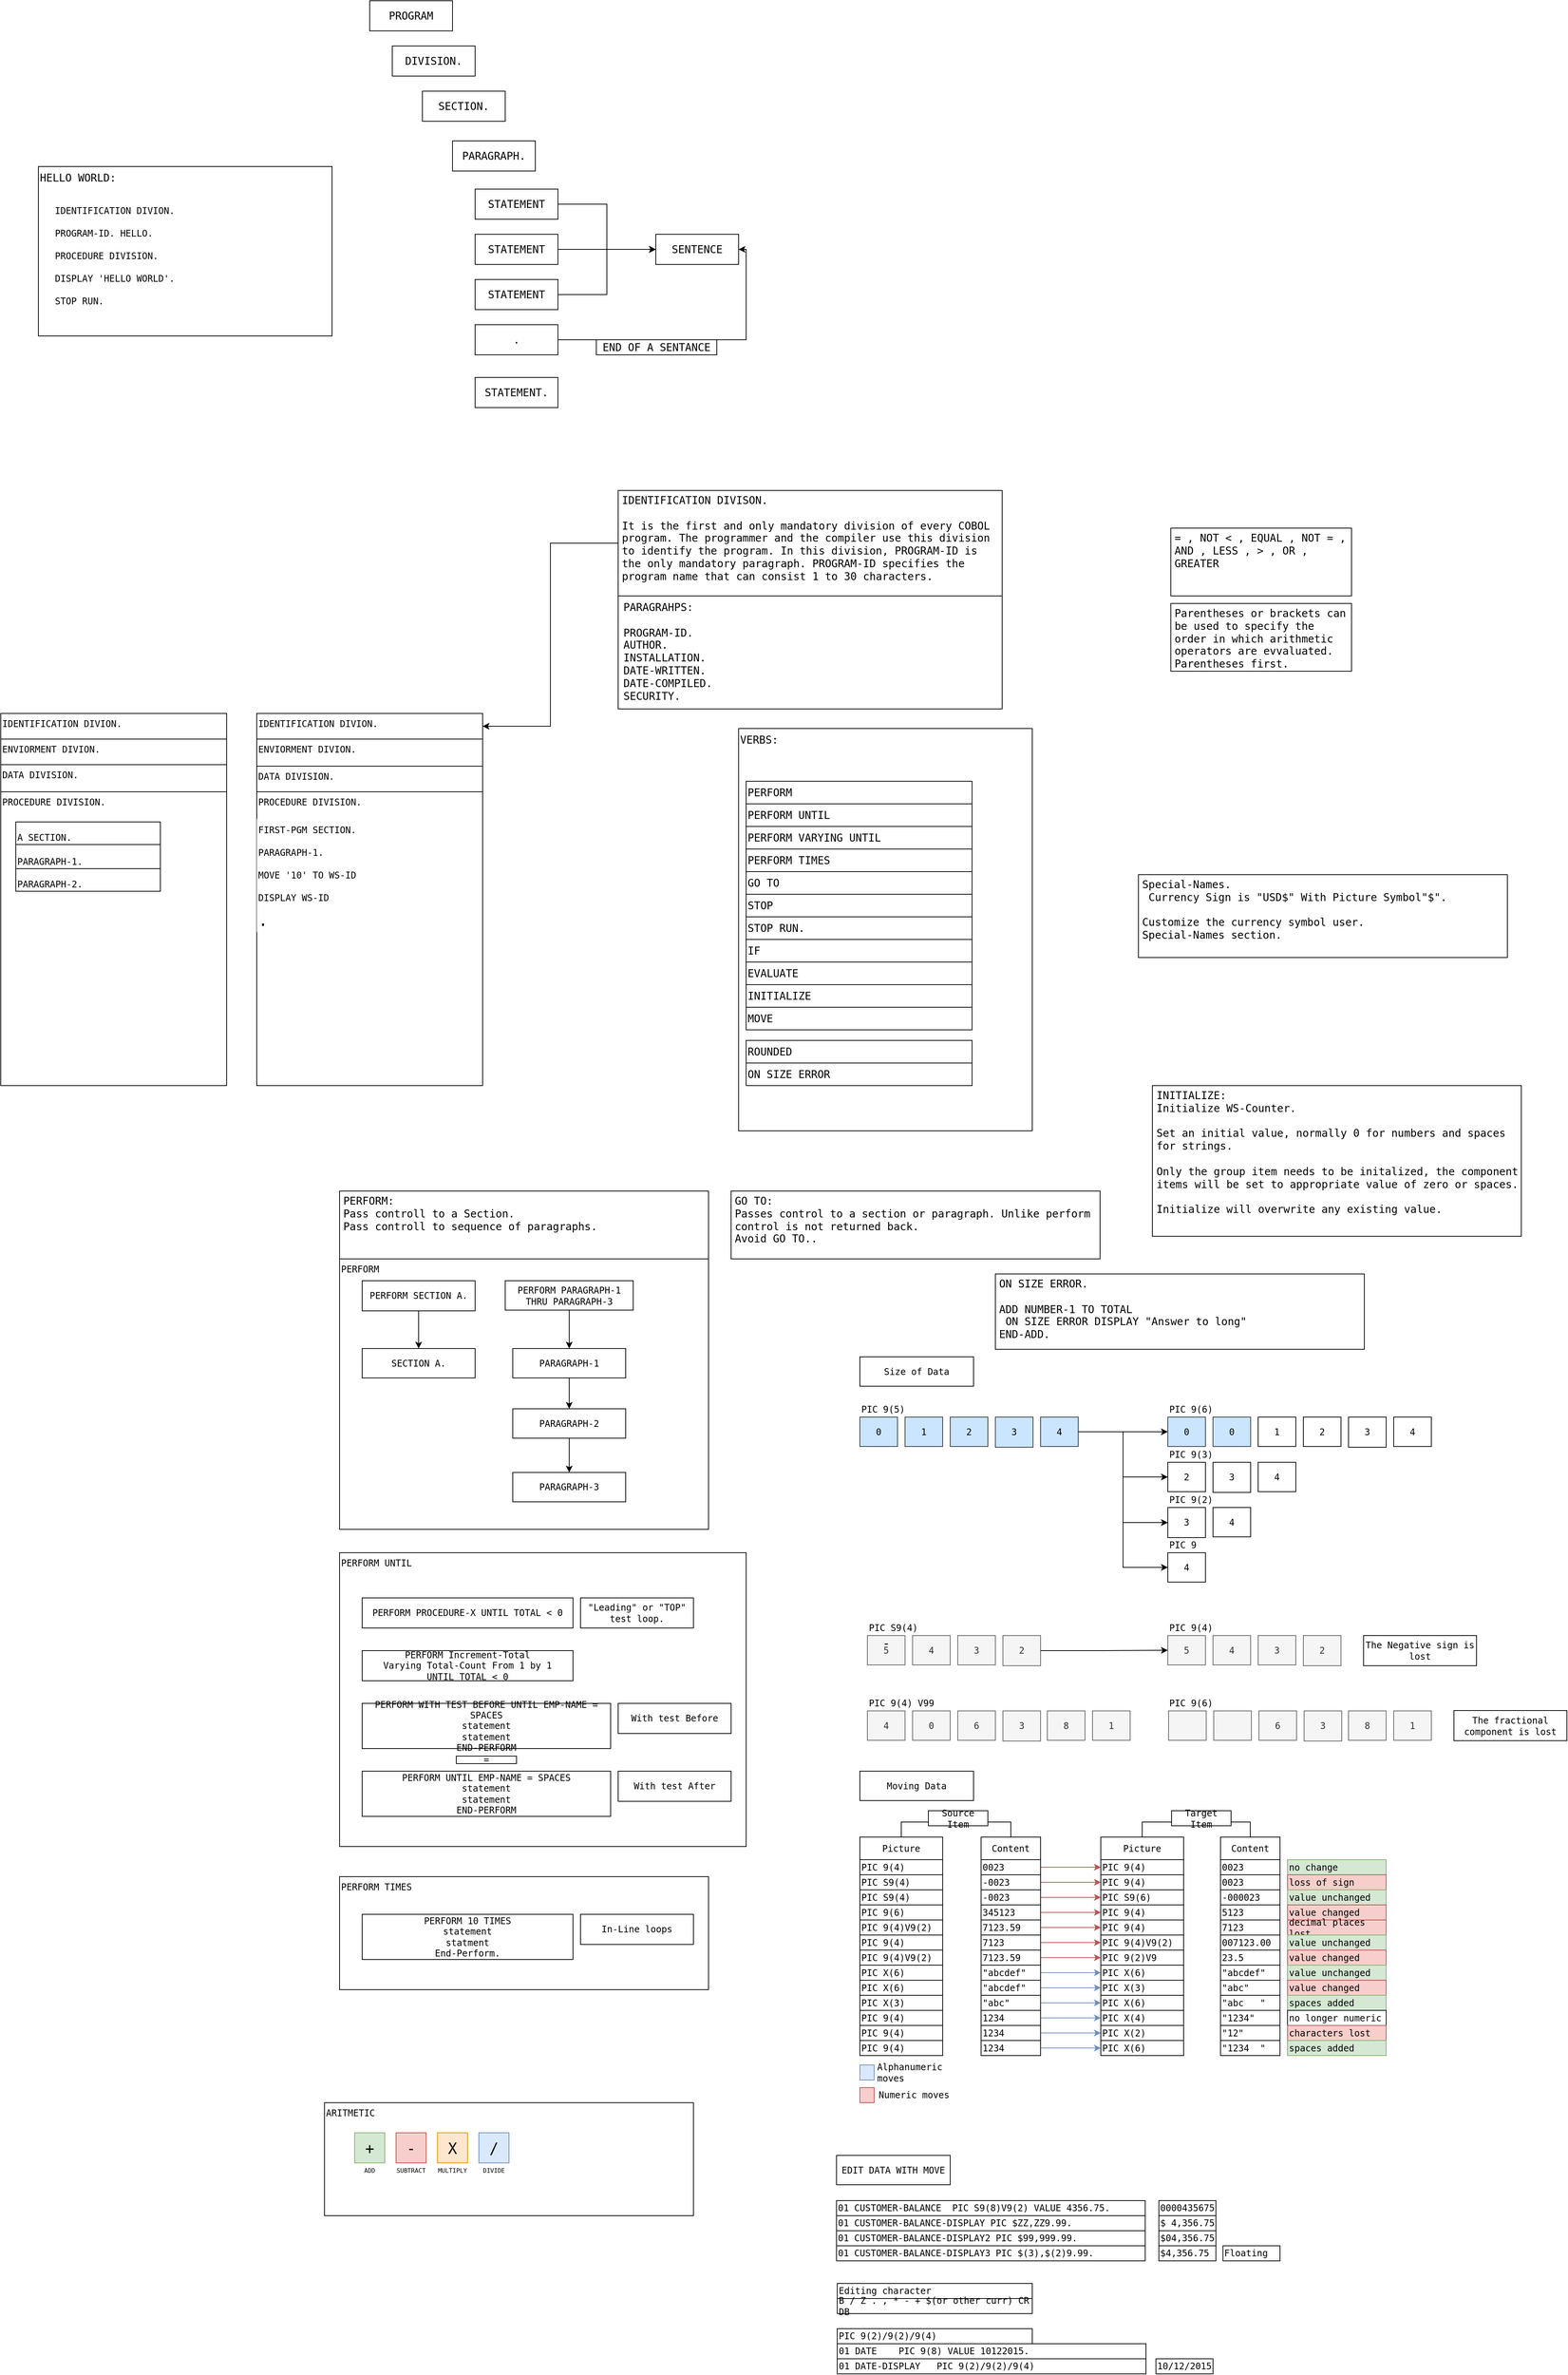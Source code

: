 <mxfile version="17.4.0" type="github">
  <diagram id="C5RBs43oDa-KdzZeNtuy" name="Page-1">
    <mxGraphModel dx="1422" dy="1965" grid="1" gridSize="10" guides="1" tooltips="1" connect="1" arrows="1" fold="1" page="1" pageScale="1" pageWidth="827" pageHeight="1169" math="0" shadow="0">
      <root>
        <mxCell id="WIyWlLk6GJQsqaUBKTNV-0" />
        <mxCell id="WIyWlLk6GJQsqaUBKTNV-1" parent="WIyWlLk6GJQsqaUBKTNV-0" />
        <mxCell id="0SPa4WWuQhr1ZMCifeJm-9" value="PERFORM TIMES" style="rounded=0;whiteSpace=wrap;html=1;sketch=0;fontSize=12;align=left;verticalAlign=top;fontFamily=monospace,monospace;" parent="WIyWlLk6GJQsqaUBKTNV-1" vertex="1">
          <mxGeometry x="550" y="1530" width="490" height="150" as="geometry" />
        </mxCell>
        <mxCell id="2tYrgcLPRN9kF1lHlc3L-101" value="&lt;font style=&quot;font-size: 14px&quot;&gt;HELLO WORLD:&lt;/font&gt;" style="rounded=0;whiteSpace=wrap;html=1;sketch=0;fontSize=12;align=left;verticalAlign=top;fontFamily=monospace,monospace;" parent="WIyWlLk6GJQsqaUBKTNV-1" vertex="1">
          <mxGeometry x="150" y="-740" width="390" height="225" as="geometry" />
        </mxCell>
        <mxCell id="2tYrgcLPRN9kF1lHlc3L-31" value="PROCEDURE DIVISION." style="rounded=0;whiteSpace=wrap;html=1;sketch=0;verticalAlign=top;align=left;fontFamily=monospace,monospace;" parent="WIyWlLk6GJQsqaUBKTNV-1" vertex="1">
          <mxGeometry x="100" y="90" width="300" height="390" as="geometry" />
        </mxCell>
        <mxCell id="zkfFHV4jXpPFQw0GAbJ--17" value="A SECTION." style="swimlane;fontStyle=0;align=left;verticalAlign=bottom;childLayout=stackLayout;horizontal=1;startSize=30;horizontalStack=0;resizeParent=1;resizeLast=0;collapsible=1;marginBottom=0;rounded=0;shadow=0;strokeWidth=1;spacingBottom=0;spacingRight=0;fontFamily=monospace,monospace;" parent="WIyWlLk6GJQsqaUBKTNV-1" vertex="1">
          <mxGeometry x="120" y="130" width="192" height="92" as="geometry">
            <mxRectangle x="120" y="200" width="160" height="26" as="alternateBounds" />
          </mxGeometry>
        </mxCell>
        <mxCell id="2tYrgcLPRN9kF1lHlc3L-23" value="PARAGRAPH-1." style="swimlane;fontStyle=0;align=left;verticalAlign=bottom;childLayout=stackLayout;horizontal=1;startSize=32;horizontalStack=0;resizeParent=1;resizeLast=0;collapsible=1;marginBottom=0;rounded=0;shadow=0;strokeWidth=1;fontFamily=monospace,monospace;" parent="zkfFHV4jXpPFQw0GAbJ--17" vertex="1" collapsed="1">
          <mxGeometry y="30" width="192" height="32" as="geometry">
            <mxRectangle y="30" width="192" height="174" as="alternateBounds" />
          </mxGeometry>
        </mxCell>
        <mxCell id="2tYrgcLPRN9kF1lHlc3L-25" value="    Statement" style="text;align=left;verticalAlign=top;spacingLeft=4;spacingRight=4;overflow=hidden;rotatable=0;points=[[0,0.5],[1,0.5]];portConstraint=eastwest;rounded=0;shadow=0;html=0;" parent="2tYrgcLPRN9kF1lHlc3L-23" vertex="1">
          <mxGeometry y="32" width="192" height="26" as="geometry" />
        </mxCell>
        <mxCell id="2tYrgcLPRN9kF1lHlc3L-26" value="    Statement" style="text;align=left;verticalAlign=top;spacingLeft=4;spacingRight=4;overflow=hidden;rotatable=0;points=[[0,0.5],[1,0.5]];portConstraint=eastwest;rounded=0;shadow=0;html=0;" parent="2tYrgcLPRN9kF1lHlc3L-23" vertex="1">
          <mxGeometry y="58" width="192" height="28" as="geometry" />
        </mxCell>
        <mxCell id="2tYrgcLPRN9kF1lHlc3L-27" value="    ." style="text;align=left;verticalAlign=top;spacingLeft=4;spacingRight=4;overflow=hidden;rotatable=0;points=[[0,0.5],[1,0.5]];portConstraint=eastwest;rounded=0;shadow=0;html=0;" parent="2tYrgcLPRN9kF1lHlc3L-23" vertex="1">
          <mxGeometry y="86" width="192" height="28" as="geometry" />
        </mxCell>
        <mxCell id="2tYrgcLPRN9kF1lHlc3L-28" value="" style="line;html=1;strokeWidth=1;align=left;verticalAlign=middle;spacingTop=-1;spacingLeft=3;spacingRight=3;rotatable=0;labelPosition=right;points=[];portConstraint=eastwest;" parent="2tYrgcLPRN9kF1lHlc3L-23" vertex="1">
          <mxGeometry y="114" width="192" height="8" as="geometry" />
        </mxCell>
        <mxCell id="2tYrgcLPRN9kF1lHlc3L-29" value="    Statement." style="text;align=left;verticalAlign=top;spacingLeft=4;spacingRight=4;overflow=hidden;rotatable=0;points=[[0,0.5],[1,0.5]];portConstraint=eastwest;rounded=0;shadow=0;html=0;" parent="2tYrgcLPRN9kF1lHlc3L-23" vertex="1">
          <mxGeometry y="122" width="192" height="26" as="geometry" />
        </mxCell>
        <mxCell id="2tYrgcLPRN9kF1lHlc3L-32" value="    Statement." style="text;align=left;verticalAlign=top;spacingLeft=4;spacingRight=4;overflow=hidden;rotatable=0;points=[[0,0.5],[1,0.5]];portConstraint=eastwest;rounded=0;shadow=0;html=0;" parent="2tYrgcLPRN9kF1lHlc3L-23" vertex="1">
          <mxGeometry y="148" width="192" height="26" as="geometry" />
        </mxCell>
        <mxCell id="2tYrgcLPRN9kF1lHlc3L-5" value="PARAGRAPH-2." style="swimlane;fontStyle=0;align=left;verticalAlign=bottom;childLayout=stackLayout;horizontal=1;startSize=30;horizontalStack=0;resizeParent=1;resizeLast=0;collapsible=1;marginBottom=0;rounded=0;shadow=0;strokeWidth=1;fontFamily=monospace,monospace;" parent="zkfFHV4jXpPFQw0GAbJ--17" vertex="1" collapsed="1">
          <mxGeometry y="62" width="192" height="30" as="geometry">
            <mxRectangle y="62" width="192" height="118" as="alternateBounds" />
          </mxGeometry>
        </mxCell>
        <mxCell id="2tYrgcLPRN9kF1lHlc3L-7" value="    Statement" style="text;align=left;verticalAlign=top;spacingLeft=4;spacingRight=4;overflow=hidden;rotatable=0;points=[[0,0.5],[1,0.5]];portConstraint=eastwest;rounded=0;shadow=0;html=0;" parent="2tYrgcLPRN9kF1lHlc3L-5" vertex="1">
          <mxGeometry y="30" width="192" height="26" as="geometry" />
        </mxCell>
        <mxCell id="2tYrgcLPRN9kF1lHlc3L-14" value="    Statement" style="text;align=left;verticalAlign=top;spacingLeft=4;spacingRight=4;overflow=hidden;rotatable=0;points=[[0,0.5],[1,0.5]];portConstraint=eastwest;rounded=0;shadow=0;html=0;" parent="2tYrgcLPRN9kF1lHlc3L-5" vertex="1">
          <mxGeometry y="56" width="192" height="28" as="geometry" />
        </mxCell>
        <mxCell id="2tYrgcLPRN9kF1lHlc3L-11" value="" style="line;html=1;strokeWidth=1;align=left;verticalAlign=middle;spacingTop=-1;spacingLeft=3;spacingRight=3;rotatable=0;labelPosition=right;points=[];portConstraint=eastwest;" parent="2tYrgcLPRN9kF1lHlc3L-5" vertex="1">
          <mxGeometry y="84" width="192" height="8" as="geometry" />
        </mxCell>
        <mxCell id="2tYrgcLPRN9kF1lHlc3L-8" value="    Statement." style="text;align=left;verticalAlign=top;spacingLeft=4;spacingRight=4;overflow=hidden;rotatable=0;points=[[0,0.5],[1,0.5]];portConstraint=eastwest;rounded=0;shadow=0;html=0;" parent="2tYrgcLPRN9kF1lHlc3L-5" vertex="1">
          <mxGeometry y="92" width="192" height="24" as="geometry" />
        </mxCell>
        <mxCell id="2tYrgcLPRN9kF1lHlc3L-33" value="DATA DIVISION." style="rounded=0;whiteSpace=wrap;html=1;sketch=0;verticalAlign=top;align=left;fontFamily=monospace,monospace;" parent="WIyWlLk6GJQsqaUBKTNV-1" vertex="1">
          <mxGeometry x="100" y="54" width="300" height="36" as="geometry" />
        </mxCell>
        <mxCell id="2tYrgcLPRN9kF1lHlc3L-34" value="ENVIORMENT DIVION." style="rounded=0;whiteSpace=wrap;html=1;sketch=0;verticalAlign=top;align=left;fontFamily=monospace,monospace;" parent="WIyWlLk6GJQsqaUBKTNV-1" vertex="1">
          <mxGeometry x="100" y="20" width="300" height="34" as="geometry" />
        </mxCell>
        <mxCell id="2tYrgcLPRN9kF1lHlc3L-35" value="IDENTIFICATION DIVION." style="rounded=0;whiteSpace=wrap;html=1;sketch=0;verticalAlign=top;align=left;fontFamily=monospace,monospace;" parent="WIyWlLk6GJQsqaUBKTNV-1" vertex="1">
          <mxGeometry x="100" y="-14" width="300" height="34" as="geometry" />
        </mxCell>
        <mxCell id="2tYrgcLPRN9kF1lHlc3L-41" value="PROCEDURE DIVISION." style="rounded=0;whiteSpace=wrap;html=1;sketch=0;verticalAlign=top;align=left;fontFamily=monospace,monospace;" parent="WIyWlLk6GJQsqaUBKTNV-1" vertex="1">
          <mxGeometry x="440" y="90" width="300" height="390" as="geometry" />
        </mxCell>
        <mxCell id="2tYrgcLPRN9kF1lHlc3L-55" value="DATA DIVISION." style="rounded=0;whiteSpace=wrap;html=1;sketch=0;verticalAlign=top;align=left;fontFamily=monospace,monospace;" parent="WIyWlLk6GJQsqaUBKTNV-1" vertex="1">
          <mxGeometry x="440" y="56" width="300" height="34" as="geometry" />
        </mxCell>
        <mxCell id="2tYrgcLPRN9kF1lHlc3L-56" value="ENVIORMENT DIVION." style="rounded=0;whiteSpace=wrap;html=1;sketch=0;verticalAlign=top;align=left;fontFamily=monospace,monospace;" parent="WIyWlLk6GJQsqaUBKTNV-1" vertex="1">
          <mxGeometry x="440" y="20" width="300" height="36" as="geometry" />
        </mxCell>
        <mxCell id="2tYrgcLPRN9kF1lHlc3L-57" value="IDENTIFICATION DIVION." style="rounded=0;whiteSpace=wrap;html=1;sketch=0;verticalAlign=top;align=left;fontFamily=monospace,monospace;" parent="WIyWlLk6GJQsqaUBKTNV-1" vertex="1">
          <mxGeometry x="440" y="-14" width="300" height="34" as="geometry" />
        </mxCell>
        <mxCell id="2tYrgcLPRN9kF1lHlc3L-36" value="FIRST-PGM SECTION." style="rounded=0;whiteSpace=wrap;html=1;sketch=0;strokeColor=none;align=left;fontFamily=monospace,monospace;" parent="WIyWlLk6GJQsqaUBKTNV-1" vertex="1">
          <mxGeometry x="440" y="126" width="150" height="30" as="geometry" />
        </mxCell>
        <mxCell id="2tYrgcLPRN9kF1lHlc3L-37" value="PARAGRAPH-1." style="rounded=0;whiteSpace=wrap;html=1;sketch=0;strokeColor=none;align=left;fontFamily=monospace,monospace;" parent="WIyWlLk6GJQsqaUBKTNV-1" vertex="1">
          <mxGeometry x="440" y="156" width="150" height="30" as="geometry" />
        </mxCell>
        <mxCell id="2tYrgcLPRN9kF1lHlc3L-38" value="MOVE &#39;10&#39; TO WS-ID" style="rounded=0;whiteSpace=wrap;html=1;sketch=0;strokeColor=none;align=left;fontFamily=monospace,monospace;" parent="WIyWlLk6GJQsqaUBKTNV-1" vertex="1">
          <mxGeometry x="440" y="186" width="150" height="30" as="geometry" />
        </mxCell>
        <mxCell id="2tYrgcLPRN9kF1lHlc3L-39" value="DISPLAY WS-ID" style="rounded=0;whiteSpace=wrap;html=1;sketch=0;strokeColor=none;align=left;fontFamily=monospace,monospace;" parent="WIyWlLk6GJQsqaUBKTNV-1" vertex="1">
          <mxGeometry x="440" y="216" width="150" height="30" as="geometry" />
        </mxCell>
        <mxCell id="2tYrgcLPRN9kF1lHlc3L-40" value="&lt;font style=&quot;font-size: 21px&quot;&gt;.&lt;/font&gt;" style="rounded=0;whiteSpace=wrap;html=1;sketch=0;strokeColor=none;align=left;fontFamily=monospace,monospace;" parent="WIyWlLk6GJQsqaUBKTNV-1" vertex="1">
          <mxGeometry x="440" y="246" width="150" height="30" as="geometry" />
        </mxCell>
        <mxCell id="2tYrgcLPRN9kF1lHlc3L-58" value="IDENTIFICATION DIVISON.&lt;br&gt;&lt;br&gt;It is the first and only mandatory division of every COBOL program. The programmer and the compiler use this division to identify the program. In this division, PROGRAM-ID is the only mandatory paragraph. PROGRAM-ID specifies the program name that can consist 1 to 30 characters." style="rounded=0;sketch=0;fontSize=14;align=left;verticalAlign=top;fontFamily=monospace,monospace;spacing=0;whiteSpace=wrap;html=1;spacingTop=0;spacingLeft=5;spacingRight=5;" parent="WIyWlLk6GJQsqaUBKTNV-1" vertex="1">
          <mxGeometry x="920" y="-310" width="510" height="140" as="geometry" />
        </mxCell>
        <mxCell id="2tYrgcLPRN9kF1lHlc3L-59" value="" style="endArrow=classic;html=1;rounded=0;fontSize=21;edgeStyle=orthogonalEdgeStyle;entryX=1;entryY=0.5;entryDx=0;entryDy=0;exitX=0;exitY=0.5;exitDx=0;exitDy=0;fontFamily=monospace,monospace;" parent="WIyWlLk6GJQsqaUBKTNV-1" source="2tYrgcLPRN9kF1lHlc3L-58" target="2tYrgcLPRN9kF1lHlc3L-57" edge="1">
          <mxGeometry width="50" height="50" relative="1" as="geometry">
            <mxPoint x="970" y="102" as="sourcePoint" />
            <mxPoint x="1020" y="52" as="targetPoint" />
          </mxGeometry>
        </mxCell>
        <mxCell id="2tYrgcLPRN9kF1lHlc3L-60" value="PERFORM" style="rounded=0;whiteSpace=wrap;html=1;sketch=0;fontSize=12;align=left;verticalAlign=top;fontFamily=monospace,monospace;" parent="WIyWlLk6GJQsqaUBKTNV-1" vertex="1">
          <mxGeometry x="550" y="710" width="490" height="359" as="geometry" />
        </mxCell>
        <mxCell id="2tYrgcLPRN9kF1lHlc3L-64" style="edgeStyle=orthogonalEdgeStyle;rounded=0;orthogonalLoop=1;jettySize=auto;html=1;exitX=0.5;exitY=1;exitDx=0;exitDy=0;entryX=0.5;entryY=0;entryDx=0;entryDy=0;fontSize=12;fontFamily=monospace,monospace;" parent="WIyWlLk6GJQsqaUBKTNV-1" source="2tYrgcLPRN9kF1lHlc3L-61" target="2tYrgcLPRN9kF1lHlc3L-63" edge="1">
          <mxGeometry relative="1" as="geometry" />
        </mxCell>
        <mxCell id="2tYrgcLPRN9kF1lHlc3L-61" value="PERFORM SECTION A." style="rounded=0;whiteSpace=wrap;html=1;sketch=0;fontSize=12;fontFamily=monospace,monospace;" parent="WIyWlLk6GJQsqaUBKTNV-1" vertex="1">
          <mxGeometry x="580" y="739" width="150" height="40" as="geometry" />
        </mxCell>
        <mxCell id="2tYrgcLPRN9kF1lHlc3L-68" style="edgeStyle=orthogonalEdgeStyle;rounded=0;orthogonalLoop=1;jettySize=auto;html=1;exitX=0.5;exitY=1;exitDx=0;exitDy=0;entryX=0.5;entryY=0;entryDx=0;entryDy=0;fontSize=12;fontFamily=monospace,monospace;" parent="WIyWlLk6GJQsqaUBKTNV-1" source="2tYrgcLPRN9kF1lHlc3L-62" target="2tYrgcLPRN9kF1lHlc3L-65" edge="1">
          <mxGeometry relative="1" as="geometry" />
        </mxCell>
        <mxCell id="2tYrgcLPRN9kF1lHlc3L-62" value="PERFORM PARAGRAPH-1&lt;br&gt;THRU PARAGRAPH-3" style="rounded=0;whiteSpace=wrap;html=1;sketch=0;fontSize=12;fontFamily=monospace,monospace;" parent="WIyWlLk6GJQsqaUBKTNV-1" vertex="1">
          <mxGeometry x="770" y="739" width="170" height="39" as="geometry" />
        </mxCell>
        <mxCell id="2tYrgcLPRN9kF1lHlc3L-63" value="SECTION A." style="rounded=0;whiteSpace=wrap;html=1;sketch=0;fontSize=12;fontFamily=monospace,monospace;" parent="WIyWlLk6GJQsqaUBKTNV-1" vertex="1">
          <mxGeometry x="580" y="829" width="150" height="39" as="geometry" />
        </mxCell>
        <mxCell id="2tYrgcLPRN9kF1lHlc3L-69" style="edgeStyle=orthogonalEdgeStyle;rounded=0;orthogonalLoop=1;jettySize=auto;html=1;exitX=0.5;exitY=1;exitDx=0;exitDy=0;fontSize=12;fontFamily=monospace,monospace;" parent="WIyWlLk6GJQsqaUBKTNV-1" source="2tYrgcLPRN9kF1lHlc3L-65" target="2tYrgcLPRN9kF1lHlc3L-66" edge="1">
          <mxGeometry relative="1" as="geometry" />
        </mxCell>
        <mxCell id="2tYrgcLPRN9kF1lHlc3L-65" value="PARAGRAPH-1" style="rounded=0;whiteSpace=wrap;html=1;sketch=0;fontSize=12;fontFamily=monospace,monospace;" parent="WIyWlLk6GJQsqaUBKTNV-1" vertex="1">
          <mxGeometry x="780" y="829" width="150" height="39" as="geometry" />
        </mxCell>
        <mxCell id="2tYrgcLPRN9kF1lHlc3L-70" style="edgeStyle=orthogonalEdgeStyle;rounded=0;orthogonalLoop=1;jettySize=auto;html=1;exitX=0.5;exitY=1;exitDx=0;exitDy=0;fontSize=12;fontFamily=monospace,monospace;" parent="WIyWlLk6GJQsqaUBKTNV-1" source="2tYrgcLPRN9kF1lHlc3L-66" target="2tYrgcLPRN9kF1lHlc3L-67" edge="1">
          <mxGeometry relative="1" as="geometry" />
        </mxCell>
        <mxCell id="2tYrgcLPRN9kF1lHlc3L-66" value="PARAGRAPH-2" style="rounded=0;whiteSpace=wrap;html=1;sketch=0;fontSize=12;fontFamily=monospace,monospace;" parent="WIyWlLk6GJQsqaUBKTNV-1" vertex="1">
          <mxGeometry x="780" y="909" width="150" height="39" as="geometry" />
        </mxCell>
        <mxCell id="2tYrgcLPRN9kF1lHlc3L-67" value="PARAGRAPH-3" style="rounded=0;whiteSpace=wrap;html=1;sketch=0;fontSize=12;fontFamily=monospace,monospace;" parent="WIyWlLk6GJQsqaUBKTNV-1" vertex="1">
          <mxGeometry x="780" y="993.5" width="150" height="39" as="geometry" />
        </mxCell>
        <mxCell id="2tYrgcLPRN9kF1lHlc3L-72" style="edgeStyle=orthogonalEdgeStyle;rounded=0;orthogonalLoop=1;jettySize=auto;html=1;exitX=0.5;exitY=1;exitDx=0;exitDy=0;fontSize=12;fontFamily=monospace,monospace;" parent="WIyWlLk6GJQsqaUBKTNV-1" edge="1">
          <mxGeometry relative="1" as="geometry">
            <mxPoint x="795" y="710" as="sourcePoint" />
            <mxPoint x="795" y="710" as="targetPoint" />
          </mxGeometry>
        </mxCell>
        <mxCell id="2tYrgcLPRN9kF1lHlc3L-76" value="&lt;font&gt;IDENTIFICATION DIVION.&lt;/font&gt;" style="rounded=0;whiteSpace=wrap;html=1;sketch=0;verticalAlign=top;align=left;fontFamily=monospace,monospace;strokeColor=none;" parent="WIyWlLk6GJQsqaUBKTNV-1" vertex="1">
          <mxGeometry x="170" y="-695" width="300" height="30" as="geometry" />
        </mxCell>
        <mxCell id="2tYrgcLPRN9kF1lHlc3L-77" value="PROGRAM-ID. HELLO." style="rounded=0;whiteSpace=wrap;html=1;sketch=0;verticalAlign=top;align=left;fontFamily=monospace,monospace;strokeColor=none;" parent="WIyWlLk6GJQsqaUBKTNV-1" vertex="1">
          <mxGeometry x="170" y="-665" width="300" height="30" as="geometry" />
        </mxCell>
        <mxCell id="2tYrgcLPRN9kF1lHlc3L-78" value="PROCEDURE DIVISION." style="rounded=0;whiteSpace=wrap;html=1;sketch=0;verticalAlign=top;align=left;fontFamily=monospace,monospace;strokeColor=none;" parent="WIyWlLk6GJQsqaUBKTNV-1" vertex="1">
          <mxGeometry x="170" y="-635" width="300" height="30" as="geometry" />
        </mxCell>
        <mxCell id="2tYrgcLPRN9kF1lHlc3L-79" value="DISPLAY &#39;HELLO WORLD&#39;." style="rounded=0;whiteSpace=wrap;html=1;sketch=0;verticalAlign=top;align=left;fontFamily=monospace,monospace;strokeColor=none;" parent="WIyWlLk6GJQsqaUBKTNV-1" vertex="1">
          <mxGeometry x="170" y="-605" width="300" height="30" as="geometry" />
        </mxCell>
        <mxCell id="2tYrgcLPRN9kF1lHlc3L-80" value="&lt;div&gt;STOP RUN.&lt;/div&gt;&lt;div&gt;&lt;br&gt;&lt;/div&gt;" style="rounded=0;whiteSpace=wrap;html=1;sketch=0;verticalAlign=top;align=left;fontFamily=monospace,monospace;strokeColor=none;" parent="WIyWlLk6GJQsqaUBKTNV-1" vertex="1">
          <mxGeometry x="170" y="-575" width="300" height="30" as="geometry" />
        </mxCell>
        <mxCell id="2tYrgcLPRN9kF1lHlc3L-81" value="&lt;div style=&quot;font-size: 14px&quot;&gt;&lt;font style=&quot;font-size: 14px&quot;&gt;PARAGRAHPS:&lt;/font&gt;&lt;/div&gt;&lt;div style=&quot;font-size: 14px&quot;&gt;&lt;font style=&quot;font-size: 14px&quot;&gt;&lt;br&gt;&lt;/font&gt;&lt;/div&gt;&lt;div style=&quot;font-size: 14px&quot;&gt;&lt;font style=&quot;font-size: 14px&quot;&gt;PROGRAM-ID.&lt;/font&gt;&lt;/div&gt;&lt;div style=&quot;font-size: 14px&quot;&gt;&lt;font style=&quot;font-size: 14px&quot;&gt;AUTHOR.&lt;/font&gt;&lt;/div&gt;&lt;div style=&quot;font-size: 14px&quot;&gt;&lt;font style=&quot;font-size: 14px&quot;&gt;INSTALLATION.&lt;/font&gt;&lt;/div&gt;&lt;div style=&quot;font-size: 14px&quot;&gt;&lt;font style=&quot;font-size: 14px&quot;&gt;DATE-WRITTEN.&lt;/font&gt;&lt;/div&gt;&lt;div style=&quot;font-size: 14px&quot;&gt;&lt;font style=&quot;font-size: 14px&quot;&gt;DATE-COMPILED.&lt;/font&gt;&lt;/div&gt;&lt;div style=&quot;font-size: 14px&quot;&gt;&lt;font style=&quot;font-size: 14px&quot;&gt;SECURITY.&lt;/font&gt;&lt;/div&gt;" style="rounded=0;whiteSpace=wrap;html=1;sketch=0;verticalAlign=top;align=left;fontFamily=monospace,monospace;spacingLeft=5;spacingRight=5;" parent="WIyWlLk6GJQsqaUBKTNV-1" vertex="1">
          <mxGeometry x="920" y="-170" width="510" height="150" as="geometry" />
        </mxCell>
        <mxCell id="2tYrgcLPRN9kF1lHlc3L-82" value="PROGRAM" style="rounded=0;whiteSpace=wrap;html=1;sketch=0;fontFamily=monospace,monospace;fontSize=14;" parent="WIyWlLk6GJQsqaUBKTNV-1" vertex="1">
          <mxGeometry x="590" y="-960" width="110" height="40" as="geometry" />
        </mxCell>
        <mxCell id="2tYrgcLPRN9kF1lHlc3L-83" value="DIVISION." style="rounded=0;whiteSpace=wrap;html=1;sketch=0;fontFamily=monospace,monospace;fontSize=14;" parent="WIyWlLk6GJQsqaUBKTNV-1" vertex="1">
          <mxGeometry x="620" y="-900" width="110" height="40" as="geometry" />
        </mxCell>
        <mxCell id="2tYrgcLPRN9kF1lHlc3L-84" value="SECTION." style="rounded=0;whiteSpace=wrap;html=1;sketch=0;fontFamily=monospace,monospace;fontSize=14;" parent="WIyWlLk6GJQsqaUBKTNV-1" vertex="1">
          <mxGeometry x="660" y="-840" width="110" height="40" as="geometry" />
        </mxCell>
        <mxCell id="2tYrgcLPRN9kF1lHlc3L-85" value="PARAGRAPH." style="rounded=0;whiteSpace=wrap;html=1;sketch=0;fontFamily=monospace,monospace;fontSize=14;" parent="WIyWlLk6GJQsqaUBKTNV-1" vertex="1">
          <mxGeometry x="700" y="-774" width="110" height="40" as="geometry" />
        </mxCell>
        <mxCell id="2tYrgcLPRN9kF1lHlc3L-86" value="STATEMENT" style="rounded=0;whiteSpace=wrap;html=1;sketch=0;fontFamily=monospace,monospace;fontSize=14;" parent="WIyWlLk6GJQsqaUBKTNV-1" vertex="1">
          <mxGeometry x="730" y="-710" width="110" height="40" as="geometry" />
        </mxCell>
        <mxCell id="2tYrgcLPRN9kF1lHlc3L-87" value="STATEMENT" style="rounded=0;whiteSpace=wrap;html=1;sketch=0;fontFamily=monospace,monospace;fontSize=14;" parent="WIyWlLk6GJQsqaUBKTNV-1" vertex="1">
          <mxGeometry x="730" y="-650" width="110" height="40" as="geometry" />
        </mxCell>
        <mxCell id="2tYrgcLPRN9kF1lHlc3L-88" value="STATEMENT" style="rounded=0;whiteSpace=wrap;html=1;sketch=0;fontFamily=monospace,monospace;fontSize=14;" parent="WIyWlLk6GJQsqaUBKTNV-1" vertex="1">
          <mxGeometry x="730" y="-590" width="110" height="40" as="geometry" />
        </mxCell>
        <mxCell id="2tYrgcLPRN9kF1lHlc3L-89" value="." style="rounded=0;whiteSpace=wrap;html=1;sketch=0;fontFamily=monospace,monospace;fontSize=14;" parent="WIyWlLk6GJQsqaUBKTNV-1" vertex="1">
          <mxGeometry x="730" y="-530" width="110" height="40" as="geometry" />
        </mxCell>
        <mxCell id="2tYrgcLPRN9kF1lHlc3L-90" value="STATEMENT." style="rounded=0;whiteSpace=wrap;html=1;sketch=0;fontFamily=monospace,monospace;fontSize=14;" parent="WIyWlLk6GJQsqaUBKTNV-1" vertex="1">
          <mxGeometry x="730" y="-460" width="110" height="40" as="geometry" />
        </mxCell>
        <mxCell id="2tYrgcLPRN9kF1lHlc3L-91" value="SENTENCE" style="rounded=0;whiteSpace=wrap;html=1;sketch=0;fontFamily=monospace,monospace;fontSize=14;" parent="WIyWlLk6GJQsqaUBKTNV-1" vertex="1">
          <mxGeometry x="970" y="-650" width="110" height="40" as="geometry" />
        </mxCell>
        <mxCell id="2tYrgcLPRN9kF1lHlc3L-92" value="" style="endArrow=classic;html=1;rounded=0;fontSize=21;edgeStyle=orthogonalEdgeStyle;entryX=0;entryY=0.5;entryDx=0;entryDy=0;exitX=1;exitY=0.5;exitDx=0;exitDy=0;fontFamily=monospace,monospace;" parent="WIyWlLk6GJQsqaUBKTNV-1" source="2tYrgcLPRN9kF1lHlc3L-86" target="2tYrgcLPRN9kF1lHlc3L-91" edge="1">
          <mxGeometry width="50" height="50" relative="1" as="geometry">
            <mxPoint x="1300" y="-697.5" as="sourcePoint" />
            <mxPoint x="1120" y="-442.5" as="targetPoint" />
          </mxGeometry>
        </mxCell>
        <mxCell id="2tYrgcLPRN9kF1lHlc3L-93" value="" style="endArrow=classic;html=1;rounded=0;fontSize=21;edgeStyle=orthogonalEdgeStyle;entryX=0;entryY=0.5;entryDx=0;entryDy=0;exitX=1;exitY=0.5;exitDx=0;exitDy=0;fontFamily=monospace,monospace;" parent="WIyWlLk6GJQsqaUBKTNV-1" source="2tYrgcLPRN9kF1lHlc3L-87" target="2tYrgcLPRN9kF1lHlc3L-91" edge="1">
          <mxGeometry width="50" height="50" relative="1" as="geometry">
            <mxPoint x="850" y="-680" as="sourcePoint" />
            <mxPoint x="980" y="-600" as="targetPoint" />
          </mxGeometry>
        </mxCell>
        <mxCell id="2tYrgcLPRN9kF1lHlc3L-94" value="" style="endArrow=classic;html=1;rounded=0;fontSize=21;edgeStyle=orthogonalEdgeStyle;entryX=0;entryY=0.5;entryDx=0;entryDy=0;exitX=1;exitY=0.5;exitDx=0;exitDy=0;fontFamily=monospace,monospace;" parent="WIyWlLk6GJQsqaUBKTNV-1" source="2tYrgcLPRN9kF1lHlc3L-88" target="2tYrgcLPRN9kF1lHlc3L-91" edge="1">
          <mxGeometry width="50" height="50" relative="1" as="geometry">
            <mxPoint x="850" y="-620" as="sourcePoint" />
            <mxPoint x="980" y="-600" as="targetPoint" />
          </mxGeometry>
        </mxCell>
        <mxCell id="2tYrgcLPRN9kF1lHlc3L-95" value="" style="endArrow=classic;html=1;rounded=0;fontSize=21;edgeStyle=orthogonalEdgeStyle;entryX=1;entryY=0.5;entryDx=0;entryDy=0;exitX=1;exitY=0.5;exitDx=0;exitDy=0;fontFamily=monospace,monospace;" parent="WIyWlLk6GJQsqaUBKTNV-1" source="2tYrgcLPRN9kF1lHlc3L-89" target="2tYrgcLPRN9kF1lHlc3L-91" edge="1">
          <mxGeometry width="50" height="50" relative="1" as="geometry">
            <mxPoint x="980" y="-480" as="sourcePoint" />
            <mxPoint x="1110" y="-540" as="targetPoint" />
          </mxGeometry>
        </mxCell>
        <mxCell id="2tYrgcLPRN9kF1lHlc3L-96" value="END OF A SENTANCE" style="rounded=0;whiteSpace=wrap;html=1;sketch=0;fontFamily=monospace,monospace;fontSize=14;" parent="WIyWlLk6GJQsqaUBKTNV-1" vertex="1">
          <mxGeometry x="891" y="-510" width="160" height="20" as="geometry" />
        </mxCell>
        <mxCell id="2tYrgcLPRN9kF1lHlc3L-97" value="&lt;font style=&quot;font-size: 14px&quot;&gt;VERBS:&lt;/font&gt;" style="rounded=0;whiteSpace=wrap;html=1;sketch=0;fontSize=12;align=left;verticalAlign=top;fontFamily=monospace,monospace;" parent="WIyWlLk6GJQsqaUBKTNV-1" vertex="1">
          <mxGeometry x="1080" y="6" width="390" height="534" as="geometry" />
        </mxCell>
        <mxCell id="2tYrgcLPRN9kF1lHlc3L-98" value="&lt;font style=&quot;font-size: 14px&quot;&gt;PERFORM&lt;/font&gt;" style="rounded=0;whiteSpace=wrap;html=1;sketch=0;verticalAlign=top;align=left;fontFamily=monospace,monospace;" parent="WIyWlLk6GJQsqaUBKTNV-1" vertex="1">
          <mxGeometry x="1090" y="76" width="300" height="30" as="geometry" />
        </mxCell>
        <mxCell id="2tYrgcLPRN9kF1lHlc3L-99" value="&lt;font style=&quot;font-size: 14px&quot;&gt;GO TO&lt;/font&gt;" style="rounded=0;whiteSpace=wrap;html=1;sketch=0;verticalAlign=top;align=left;fontFamily=monospace,monospace;" parent="WIyWlLk6GJQsqaUBKTNV-1" vertex="1">
          <mxGeometry x="1090" y="196" width="300" height="30" as="geometry" />
        </mxCell>
        <mxCell id="2tYrgcLPRN9kF1lHlc3L-100" value="PERFORM:&lt;br&gt;&lt;div&gt;Pass controll to a Section.&lt;/div&gt;&lt;div&gt;Pass controll to sequence of paragraphs.&lt;br&gt;&lt;/div&gt;&lt;div&gt;&lt;br&gt;&lt;/div&gt;" style="rounded=0;sketch=0;fontSize=14;align=left;verticalAlign=top;fontFamily=monospace,monospace;spacing=0;whiteSpace=wrap;html=1;spacingTop=0;spacingLeft=5;spacingRight=5;" parent="WIyWlLk6GJQsqaUBKTNV-1" vertex="1">
          <mxGeometry x="550" y="620" width="490" height="90" as="geometry" />
        </mxCell>
        <mxCell id="2tYrgcLPRN9kF1lHlc3L-102" value="GO TO:&lt;br&gt;Passes control to a section or paragraph. Unlike perform control is not returned back.&amp;nbsp;&lt;br&gt;Avoid GO TO.." style="rounded=0;sketch=0;fontSize=14;align=left;verticalAlign=top;fontFamily=monospace,monospace;spacing=0;whiteSpace=wrap;html=1;spacingTop=0;spacingLeft=5;spacingRight=5;" parent="WIyWlLk6GJQsqaUBKTNV-1" vertex="1">
          <mxGeometry x="1070" y="620" width="490" height="90" as="geometry" />
        </mxCell>
        <mxCell id="2tYrgcLPRN9kF1lHlc3L-103" value="&lt;font style=&quot;font-size: 14px&quot;&gt;STOP&lt;/font&gt;" style="rounded=0;whiteSpace=wrap;html=1;sketch=0;verticalAlign=top;align=left;fontFamily=monospace,monospace;" parent="WIyWlLk6GJQsqaUBKTNV-1" vertex="1">
          <mxGeometry x="1090" y="226" width="300" height="30" as="geometry" />
        </mxCell>
        <mxCell id="2tYrgcLPRN9kF1lHlc3L-104" value="&lt;font style=&quot;font-size: 14px&quot;&gt;STOP RUN.&lt;/font&gt;" style="rounded=0;whiteSpace=wrap;html=1;sketch=0;verticalAlign=top;align=left;fontFamily=monospace,monospace;" parent="WIyWlLk6GJQsqaUBKTNV-1" vertex="1">
          <mxGeometry x="1090" y="256" width="300" height="30" as="geometry" />
        </mxCell>
        <mxCell id="2tYrgcLPRN9kF1lHlc3L-105" value="&lt;font style=&quot;font-size: 14px&quot;&gt;IF&lt;/font&gt;" style="rounded=0;whiteSpace=wrap;html=1;sketch=0;verticalAlign=top;align=left;fontFamily=monospace,monospace;" parent="WIyWlLk6GJQsqaUBKTNV-1" vertex="1">
          <mxGeometry x="1090" y="286" width="300" height="30" as="geometry" />
        </mxCell>
        <mxCell id="2tYrgcLPRN9kF1lHlc3L-106" value="&lt;font style=&quot;font-size: 14px&quot;&gt;EVALUATE&lt;/font&gt;" style="rounded=0;whiteSpace=wrap;html=1;sketch=0;verticalAlign=top;align=left;fontFamily=monospace,monospace;" parent="WIyWlLk6GJQsqaUBKTNV-1" vertex="1">
          <mxGeometry x="1090" y="316" width="300" height="30" as="geometry" />
        </mxCell>
        <mxCell id="2tYrgcLPRN9kF1lHlc3L-107" value="= , NOT &amp;lt; , EQUAL , NOT = , AND , LESS , &amp;gt; , OR , GREATER" style="rounded=0;sketch=0;fontSize=14;align=left;verticalAlign=top;fontFamily=monospace,monospace;spacing=0;whiteSpace=wrap;html=1;spacingTop=0;spacingLeft=5;spacingRight=5;" parent="WIyWlLk6GJQsqaUBKTNV-1" vertex="1">
          <mxGeometry x="1654" y="-260" width="240" height="90" as="geometry" />
        </mxCell>
        <mxCell id="2tYrgcLPRN9kF1lHlc3L-108" value="Parentheses or brackets can be used to specify the order in which arithmetic operators are evvaluated. Parentheses first." style="rounded=0;sketch=0;fontSize=14;align=left;verticalAlign=top;fontFamily=monospace,monospace;spacing=0;whiteSpace=wrap;html=1;spacingTop=0;spacingLeft=5;spacingRight=5;" parent="WIyWlLk6GJQsqaUBKTNV-1" vertex="1">
          <mxGeometry x="1654" y="-160" width="240" height="90" as="geometry" />
        </mxCell>
        <mxCell id="0SPa4WWuQhr1ZMCifeJm-0" value="PERFORM UNTIL" style="rounded=0;whiteSpace=wrap;html=1;sketch=0;fontSize=12;align=left;verticalAlign=top;fontFamily=monospace,monospace;" parent="WIyWlLk6GJQsqaUBKTNV-1" vertex="1">
          <mxGeometry x="550" y="1100" width="540" height="390" as="geometry" />
        </mxCell>
        <mxCell id="0SPa4WWuQhr1ZMCifeJm-1" value="PERFORM PROCEDURE-X UNTIL TOTAL &amp;lt; 0" style="rounded=0;whiteSpace=wrap;html=1;sketch=0;fontSize=12;fontFamily=monospace,monospace;" parent="WIyWlLk6GJQsqaUBKTNV-1" vertex="1">
          <mxGeometry x="580" y="1160" width="280" height="40" as="geometry" />
        </mxCell>
        <mxCell id="0SPa4WWuQhr1ZMCifeJm-2" value="PERFORM Increment-Total&lt;br&gt;Varying Total-Count From 1 by 1&lt;br&gt;UNTIL TOTAL &amp;lt; 0" style="rounded=0;whiteSpace=wrap;html=1;sketch=0;fontSize=12;fontFamily=monospace,monospace;" parent="WIyWlLk6GJQsqaUBKTNV-1" vertex="1">
          <mxGeometry x="580" y="1230" width="280" height="40" as="geometry" />
        </mxCell>
        <mxCell id="0SPa4WWuQhr1ZMCifeJm-3" value="&quot;Leading&quot; or &quot;TOP&quot; test loop." style="rounded=0;whiteSpace=wrap;html=1;sketch=0;fontSize=12;fontFamily=monospace,monospace;" parent="WIyWlLk6GJQsqaUBKTNV-1" vertex="1">
          <mxGeometry x="870" y="1160" width="150" height="40" as="geometry" />
        </mxCell>
        <mxCell id="0SPa4WWuQhr1ZMCifeJm-4" value="PERFORM 10 TIMES&lt;br&gt;statement&lt;br&gt;statment&lt;br&gt;End-Perform." style="rounded=0;whiteSpace=wrap;html=1;sketch=0;fontSize=12;fontFamily=monospace,monospace;" parent="WIyWlLk6GJQsqaUBKTNV-1" vertex="1">
          <mxGeometry x="580" y="1580" width="280" height="60" as="geometry" />
        </mxCell>
        <mxCell id="0SPa4WWuQhr1ZMCifeJm-5" value="In-Line loops" style="rounded=0;whiteSpace=wrap;html=1;sketch=0;fontSize=12;fontFamily=monospace,monospace;" parent="WIyWlLk6GJQsqaUBKTNV-1" vertex="1">
          <mxGeometry x="870" y="1580" width="150" height="40" as="geometry" />
        </mxCell>
        <mxCell id="0SPa4WWuQhr1ZMCifeJm-6" value="&lt;font style=&quot;font-size: 14px&quot;&gt;PERFORM UNTIL&lt;/font&gt;" style="rounded=0;whiteSpace=wrap;html=1;sketch=0;verticalAlign=top;align=left;fontFamily=monospace,monospace;" parent="WIyWlLk6GJQsqaUBKTNV-1" vertex="1">
          <mxGeometry x="1090" y="106" width="300" height="30" as="geometry" />
        </mxCell>
        <mxCell id="0SPa4WWuQhr1ZMCifeJm-7" value="&lt;font style=&quot;font-size: 14px&quot;&gt;PERFORM TIMES&lt;/font&gt;" style="rounded=0;whiteSpace=wrap;html=1;sketch=0;verticalAlign=top;align=left;fontFamily=monospace,monospace;" parent="WIyWlLk6GJQsqaUBKTNV-1" vertex="1">
          <mxGeometry x="1090" y="166" width="300" height="30" as="geometry" />
        </mxCell>
        <mxCell id="0SPa4WWuQhr1ZMCifeJm-8" value="PERFORM WITH TEST BEFORE UNTIL EMP-NAME = SPACES&lt;br&gt;statement&lt;br&gt;statement&lt;br&gt;END-PERFORM" style="rounded=0;whiteSpace=wrap;html=1;sketch=0;fontSize=12;fontFamily=monospace,monospace;" parent="WIyWlLk6GJQsqaUBKTNV-1" vertex="1">
          <mxGeometry x="580" y="1300" width="330" height="60" as="geometry" />
        </mxCell>
        <mxCell id="0SPa4WWuQhr1ZMCifeJm-10" value="PERFORM UNTIL EMP-NAME = SPACES&lt;br&gt;statement&lt;br&gt;statement&lt;br&gt;END-PERFORM" style="rounded=0;whiteSpace=wrap;html=1;sketch=0;fontSize=12;fontFamily=monospace,monospace;" parent="WIyWlLk6GJQsqaUBKTNV-1" vertex="1">
          <mxGeometry x="580" y="1390" width="330" height="60" as="geometry" />
        </mxCell>
        <mxCell id="0SPa4WWuQhr1ZMCifeJm-11" value="=" style="rounded=0;whiteSpace=wrap;html=1;sketch=0;fontSize=12;fontFamily=monospace,monospace;" parent="WIyWlLk6GJQsqaUBKTNV-1" vertex="1">
          <mxGeometry x="705" y="1370" width="80" height="10" as="geometry" />
        </mxCell>
        <mxCell id="0SPa4WWuQhr1ZMCifeJm-12" value="With test After" style="rounded=0;whiteSpace=wrap;html=1;sketch=0;fontSize=12;fontFamily=monospace,monospace;" parent="WIyWlLk6GJQsqaUBKTNV-1" vertex="1">
          <mxGeometry x="920" y="1390" width="150" height="40" as="geometry" />
        </mxCell>
        <mxCell id="0SPa4WWuQhr1ZMCifeJm-13" value="With test Before" style="rounded=0;whiteSpace=wrap;html=1;sketch=0;fontSize=12;fontFamily=monospace,monospace;" parent="WIyWlLk6GJQsqaUBKTNV-1" vertex="1">
          <mxGeometry x="920" y="1300" width="150" height="40" as="geometry" />
        </mxCell>
        <mxCell id="4XeJo6gM6CmiMxU_BUCI-0" value="&lt;font style=&quot;font-size: 14px&quot;&gt;PERFORM VARYING UNTIL&lt;/font&gt;" style="rounded=0;whiteSpace=wrap;html=1;sketch=0;verticalAlign=top;align=left;fontFamily=monospace,monospace;" parent="WIyWlLk6GJQsqaUBKTNV-1" vertex="1">
          <mxGeometry x="1090" y="136" width="300" height="30" as="geometry" />
        </mxCell>
        <mxCell id="4XeJo6gM6CmiMxU_BUCI-1" value="0" style="rounded=0;whiteSpace=wrap;html=1;sketch=0;fontSize=12;fontFamily=monospace,monospace;fillColor=#cce5ff;strokeColor=#36393d;" parent="WIyWlLk6GJQsqaUBKTNV-1" vertex="1">
          <mxGeometry x="1241" y="920" width="50" height="39" as="geometry" />
        </mxCell>
        <mxCell id="4XeJo6gM6CmiMxU_BUCI-2" value="1" style="rounded=0;whiteSpace=wrap;html=1;sketch=0;fontSize=12;fontFamily=monospace,monospace;fillColor=#cce5ff;strokeColor=#36393d;" parent="WIyWlLk6GJQsqaUBKTNV-1" vertex="1">
          <mxGeometry x="1301" y="920" width="50" height="39" as="geometry" />
        </mxCell>
        <mxCell id="4XeJo6gM6CmiMxU_BUCI-3" value="2" style="rounded=0;whiteSpace=wrap;html=1;sketch=0;fontSize=12;fontFamily=monospace,monospace;fillColor=#cce5ff;strokeColor=#36393d;" parent="WIyWlLk6GJQsqaUBKTNV-1" vertex="1">
          <mxGeometry x="1361" y="920" width="50" height="39" as="geometry" />
        </mxCell>
        <mxCell id="4XeJo6gM6CmiMxU_BUCI-4" value="3" style="rounded=0;whiteSpace=wrap;html=1;sketch=0;fontSize=12;fontFamily=monospace,monospace;fillColor=#cce5ff;strokeColor=#36393d;" parent="WIyWlLk6GJQsqaUBKTNV-1" vertex="1">
          <mxGeometry x="1421" y="920" width="50" height="40" as="geometry" />
        </mxCell>
        <mxCell id="4XeJo6gM6CmiMxU_BUCI-5" value="4" style="rounded=0;whiteSpace=wrap;html=1;sketch=0;fontSize=12;fontFamily=monospace,monospace;fillColor=#cce5ff;strokeColor=#36393d;" parent="WIyWlLk6GJQsqaUBKTNV-1" vertex="1">
          <mxGeometry x="1481" y="920" width="50" height="39" as="geometry" />
        </mxCell>
        <mxCell id="4XeJo6gM6CmiMxU_BUCI-6" value="0" style="rounded=0;whiteSpace=wrap;html=1;sketch=0;fontSize=12;fontFamily=monospace,monospace;fillColor=#cce5ff;strokeColor=#36393d;" parent="WIyWlLk6GJQsqaUBKTNV-1" vertex="1">
          <mxGeometry x="1710" y="920" width="50" height="39" as="geometry" />
        </mxCell>
        <mxCell id="4XeJo6gM6CmiMxU_BUCI-7" value="1" style="rounded=0;whiteSpace=wrap;html=1;sketch=0;fontSize=12;fontFamily=monospace,monospace;" parent="WIyWlLk6GJQsqaUBKTNV-1" vertex="1">
          <mxGeometry x="1770" y="920" width="50" height="39" as="geometry" />
        </mxCell>
        <mxCell id="4XeJo6gM6CmiMxU_BUCI-8" value="2" style="rounded=0;whiteSpace=wrap;html=1;sketch=0;fontSize=12;fontFamily=monospace,monospace;" parent="WIyWlLk6GJQsqaUBKTNV-1" vertex="1">
          <mxGeometry x="1830" y="920" width="50" height="39" as="geometry" />
        </mxCell>
        <mxCell id="4XeJo6gM6CmiMxU_BUCI-9" value="3" style="rounded=0;whiteSpace=wrap;html=1;sketch=0;fontSize=12;fontFamily=monospace,monospace;" parent="WIyWlLk6GJQsqaUBKTNV-1" vertex="1">
          <mxGeometry x="1890" y="920" width="50" height="40" as="geometry" />
        </mxCell>
        <mxCell id="4XeJo6gM6CmiMxU_BUCI-10" value="4" style="rounded=0;whiteSpace=wrap;html=1;sketch=0;fontSize=12;fontFamily=monospace,monospace;" parent="WIyWlLk6GJQsqaUBKTNV-1" vertex="1">
          <mxGeometry x="1950" y="920" width="50" height="39" as="geometry" />
        </mxCell>
        <mxCell id="4XeJo6gM6CmiMxU_BUCI-11" value="0" style="rounded=0;whiteSpace=wrap;html=1;sketch=0;fontSize=12;fontFamily=monospace,monospace;fillColor=#cce5ff;strokeColor=#36393d;" parent="WIyWlLk6GJQsqaUBKTNV-1" vertex="1">
          <mxGeometry x="1650" y="920" width="50" height="39" as="geometry" />
        </mxCell>
        <mxCell id="4XeJo6gM6CmiMxU_BUCI-14" value="2" style="rounded=0;whiteSpace=wrap;html=1;sketch=0;fontSize=12;fontFamily=monospace,monospace;" parent="WIyWlLk6GJQsqaUBKTNV-1" vertex="1">
          <mxGeometry x="1650" y="980" width="50" height="39" as="geometry" />
        </mxCell>
        <mxCell id="4XeJo6gM6CmiMxU_BUCI-15" value="3" style="rounded=0;whiteSpace=wrap;html=1;sketch=0;fontSize=12;fontFamily=monospace,monospace;" parent="WIyWlLk6GJQsqaUBKTNV-1" vertex="1">
          <mxGeometry x="1710" y="980" width="50" height="40" as="geometry" />
        </mxCell>
        <mxCell id="4XeJo6gM6CmiMxU_BUCI-16" value="4" style="rounded=0;whiteSpace=wrap;html=1;sketch=0;fontSize=12;fontFamily=monospace,monospace;" parent="WIyWlLk6GJQsqaUBKTNV-1" vertex="1">
          <mxGeometry x="1770" y="980" width="50" height="39" as="geometry" />
        </mxCell>
        <mxCell id="4XeJo6gM6CmiMxU_BUCI-17" value="3" style="rounded=0;whiteSpace=wrap;html=1;sketch=0;fontSize=12;fontFamily=monospace,monospace;" parent="WIyWlLk6GJQsqaUBKTNV-1" vertex="1">
          <mxGeometry x="1650" y="1040" width="50" height="40" as="geometry" />
        </mxCell>
        <mxCell id="4XeJo6gM6CmiMxU_BUCI-18" value="4" style="rounded=0;whiteSpace=wrap;html=1;sketch=0;fontSize=12;fontFamily=monospace,monospace;" parent="WIyWlLk6GJQsqaUBKTNV-1" vertex="1">
          <mxGeometry x="1710" y="1040" width="50" height="39" as="geometry" />
        </mxCell>
        <mxCell id="4XeJo6gM6CmiMxU_BUCI-19" value="4" style="rounded=0;whiteSpace=wrap;html=1;sketch=0;fontSize=12;fontFamily=monospace,monospace;" parent="WIyWlLk6GJQsqaUBKTNV-1" vertex="1">
          <mxGeometry x="1650" y="1100" width="50" height="39" as="geometry" />
        </mxCell>
        <mxCell id="4XeJo6gM6CmiMxU_BUCI-20" value="PIC 9(5)" style="text;html=1;strokeColor=none;fillColor=none;align=left;verticalAlign=middle;whiteSpace=wrap;rounded=0;fontFamily=monospace,monospace;" parent="WIyWlLk6GJQsqaUBKTNV-1" vertex="1">
          <mxGeometry x="1241" y="900" width="60" height="20" as="geometry" />
        </mxCell>
        <mxCell id="4XeJo6gM6CmiMxU_BUCI-21" value="PIC 9(6)" style="text;html=1;strokeColor=none;fillColor=none;align=left;verticalAlign=middle;whiteSpace=wrap;rounded=0;fontFamily=monospace,monospace;" parent="WIyWlLk6GJQsqaUBKTNV-1" vertex="1">
          <mxGeometry x="1650" y="900" width="60" height="20" as="geometry" />
        </mxCell>
        <mxCell id="4XeJo6gM6CmiMxU_BUCI-22" value="PIC 9(3)" style="text;html=1;strokeColor=none;fillColor=none;align=left;verticalAlign=middle;whiteSpace=wrap;rounded=0;fontFamily=monospace,monospace;" parent="WIyWlLk6GJQsqaUBKTNV-1" vertex="1">
          <mxGeometry x="1650" y="960" width="60" height="20" as="geometry" />
        </mxCell>
        <mxCell id="4XeJo6gM6CmiMxU_BUCI-23" value="PIC 9(2)" style="text;html=1;strokeColor=none;fillColor=none;align=left;verticalAlign=middle;whiteSpace=wrap;rounded=0;fontFamily=monospace,monospace;" parent="WIyWlLk6GJQsqaUBKTNV-1" vertex="1">
          <mxGeometry x="1650" y="1020" width="60" height="20" as="geometry" />
        </mxCell>
        <mxCell id="4XeJo6gM6CmiMxU_BUCI-24" value="PIC 9" style="text;html=1;strokeColor=none;fillColor=none;align=left;verticalAlign=middle;whiteSpace=wrap;rounded=0;fontFamily=monospace,monospace;" parent="WIyWlLk6GJQsqaUBKTNV-1" vertex="1">
          <mxGeometry x="1650" y="1080" width="60" height="20" as="geometry" />
        </mxCell>
        <mxCell id="4XeJo6gM6CmiMxU_BUCI-25" value="" style="endArrow=classic;html=1;rounded=0;fontSize=21;edgeStyle=orthogonalEdgeStyle;entryX=0;entryY=0.5;entryDx=0;entryDy=0;exitX=1;exitY=0.5;exitDx=0;exitDy=0;fontFamily=monospace,monospace;" parent="WIyWlLk6GJQsqaUBKTNV-1" source="4XeJo6gM6CmiMxU_BUCI-5" target="4XeJo6gM6CmiMxU_BUCI-11" edge="1">
          <mxGeometry width="50" height="50" relative="1" as="geometry">
            <mxPoint x="1570" y="1019" as="sourcePoint" />
            <mxPoint x="1390" y="1262.0" as="targetPoint" />
          </mxGeometry>
        </mxCell>
        <mxCell id="4XeJo6gM6CmiMxU_BUCI-26" value="" style="endArrow=classic;html=1;rounded=0;fontSize=21;edgeStyle=orthogonalEdgeStyle;entryX=0;entryY=0.5;entryDx=0;entryDy=0;exitX=1;exitY=0.5;exitDx=0;exitDy=0;fontFamily=monospace,monospace;" parent="WIyWlLk6GJQsqaUBKTNV-1" source="4XeJo6gM6CmiMxU_BUCI-5" target="4XeJo6gM6CmiMxU_BUCI-14" edge="1">
          <mxGeometry width="50" height="50" relative="1" as="geometry">
            <mxPoint x="1541" y="949.5" as="sourcePoint" />
            <mxPoint x="1660" y="949.5" as="targetPoint" />
          </mxGeometry>
        </mxCell>
        <mxCell id="4XeJo6gM6CmiMxU_BUCI-27" value="" style="endArrow=classic;html=1;rounded=0;fontSize=21;edgeStyle=orthogonalEdgeStyle;entryX=0;entryY=0.5;entryDx=0;entryDy=0;exitX=1;exitY=0.5;exitDx=0;exitDy=0;fontFamily=monospace,monospace;" parent="WIyWlLk6GJQsqaUBKTNV-1" source="4XeJo6gM6CmiMxU_BUCI-5" target="4XeJo6gM6CmiMxU_BUCI-17" edge="1">
          <mxGeometry width="50" height="50" relative="1" as="geometry">
            <mxPoint x="1541" y="949.5" as="sourcePoint" />
            <mxPoint x="1660" y="1009.5" as="targetPoint" />
          </mxGeometry>
        </mxCell>
        <mxCell id="4XeJo6gM6CmiMxU_BUCI-28" value="" style="endArrow=classic;html=1;rounded=0;fontSize=21;edgeStyle=orthogonalEdgeStyle;entryX=0;entryY=0.5;entryDx=0;entryDy=0;exitX=1;exitY=0.5;exitDx=0;exitDy=0;fontFamily=monospace,monospace;" parent="WIyWlLk6GJQsqaUBKTNV-1" source="4XeJo6gM6CmiMxU_BUCI-5" target="4XeJo6gM6CmiMxU_BUCI-19" edge="1">
          <mxGeometry width="50" height="50" relative="1" as="geometry">
            <mxPoint x="1541" y="949.5" as="sourcePoint" />
            <mxPoint x="1660" y="1070" as="targetPoint" />
          </mxGeometry>
        </mxCell>
        <mxCell id="4XeJo6gM6CmiMxU_BUCI-29" value="Size of Data" style="rounded=0;whiteSpace=wrap;html=1;sketch=0;fontSize=12;fontFamily=monospace,monospace;" parent="WIyWlLk6GJQsqaUBKTNV-1" vertex="1">
          <mxGeometry x="1241" y="840" width="151" height="39" as="geometry" />
        </mxCell>
        <mxCell id="4XeJo6gM6CmiMxU_BUCI-30" value="5" style="rounded=0;whiteSpace=wrap;html=1;sketch=0;fontSize=12;fontFamily=monospace,monospace;fillColor=#f5f5f5;fontColor=#333333;strokeColor=#666666;" parent="WIyWlLk6GJQsqaUBKTNV-1" vertex="1">
          <mxGeometry x="1251" y="1210" width="50" height="39" as="geometry" />
        </mxCell>
        <mxCell id="4XeJo6gM6CmiMxU_BUCI-31" value="4" style="rounded=0;whiteSpace=wrap;html=1;sketch=0;fontSize=12;fontFamily=monospace,monospace;fillColor=#f5f5f5;fontColor=#333333;strokeColor=#666666;" parent="WIyWlLk6GJQsqaUBKTNV-1" vertex="1">
          <mxGeometry x="1311" y="1210" width="50" height="39" as="geometry" />
        </mxCell>
        <mxCell id="4XeJo6gM6CmiMxU_BUCI-32" value="3" style="rounded=0;whiteSpace=wrap;html=1;sketch=0;fontSize=12;fontFamily=monospace,monospace;fillColor=#f5f5f5;fontColor=#333333;strokeColor=#666666;" parent="WIyWlLk6GJQsqaUBKTNV-1" vertex="1">
          <mxGeometry x="1371" y="1210" width="50" height="39" as="geometry" />
        </mxCell>
        <mxCell id="4XeJo6gM6CmiMxU_BUCI-33" value="2" style="rounded=0;whiteSpace=wrap;html=1;sketch=0;fontSize=12;fontFamily=monospace,monospace;fillColor=#f5f5f5;fontColor=#333333;strokeColor=#666666;" parent="WIyWlLk6GJQsqaUBKTNV-1" vertex="1">
          <mxGeometry x="1431" y="1210" width="50" height="40" as="geometry" />
        </mxCell>
        <mxCell id="4XeJo6gM6CmiMxU_BUCI-35" value="PIC S9(4)" style="text;html=1;strokeColor=none;fillColor=none;align=left;verticalAlign=middle;whiteSpace=wrap;rounded=0;fontFamily=monospace,monospace;" parent="WIyWlLk6GJQsqaUBKTNV-1" vertex="1">
          <mxGeometry x="1251" y="1190" width="69" height="20" as="geometry" />
        </mxCell>
        <mxCell id="4XeJo6gM6CmiMxU_BUCI-36" value="-" style="text;html=1;strokeColor=none;fillColor=none;align=left;verticalAlign=middle;whiteSpace=wrap;rounded=0;fontFamily=monospace,monospace;fontSize=17;" parent="WIyWlLk6GJQsqaUBKTNV-1" vertex="1">
          <mxGeometry x="1268.5" y="1210" width="21.5" height="20" as="geometry" />
        </mxCell>
        <mxCell id="4XeJo6gM6CmiMxU_BUCI-37" value="5" style="rounded=0;whiteSpace=wrap;html=1;sketch=0;fontSize=12;fontFamily=monospace,monospace;fillColor=#f5f5f5;fontColor=#333333;strokeColor=#666666;" parent="WIyWlLk6GJQsqaUBKTNV-1" vertex="1">
          <mxGeometry x="1650" y="1210" width="50" height="39" as="geometry" />
        </mxCell>
        <mxCell id="4XeJo6gM6CmiMxU_BUCI-38" value="4" style="rounded=0;whiteSpace=wrap;html=1;sketch=0;fontSize=12;fontFamily=monospace,monospace;fillColor=#f5f5f5;fontColor=#333333;strokeColor=#666666;" parent="WIyWlLk6GJQsqaUBKTNV-1" vertex="1">
          <mxGeometry x="1710" y="1210" width="50" height="39" as="geometry" />
        </mxCell>
        <mxCell id="4XeJo6gM6CmiMxU_BUCI-39" value="3" style="rounded=0;whiteSpace=wrap;html=1;sketch=0;fontSize=12;fontFamily=monospace,monospace;fillColor=#f5f5f5;fontColor=#333333;strokeColor=#666666;" parent="WIyWlLk6GJQsqaUBKTNV-1" vertex="1">
          <mxGeometry x="1770" y="1210" width="50" height="39" as="geometry" />
        </mxCell>
        <mxCell id="4XeJo6gM6CmiMxU_BUCI-40" value="2" style="rounded=0;whiteSpace=wrap;html=1;sketch=0;fontSize=12;fontFamily=monospace,monospace;fillColor=#f5f5f5;fontColor=#333333;strokeColor=#666666;" parent="WIyWlLk6GJQsqaUBKTNV-1" vertex="1">
          <mxGeometry x="1830" y="1210" width="50" height="40" as="geometry" />
        </mxCell>
        <mxCell id="4XeJo6gM6CmiMxU_BUCI-41" value="PIC 9(4)" style="text;html=1;strokeColor=none;fillColor=none;align=left;verticalAlign=middle;whiteSpace=wrap;rounded=0;fontFamily=monospace,monospace;" parent="WIyWlLk6GJQsqaUBKTNV-1" vertex="1">
          <mxGeometry x="1650" y="1190" width="69" height="20" as="geometry" />
        </mxCell>
        <mxCell id="4XeJo6gM6CmiMxU_BUCI-43" value="" style="endArrow=classic;html=1;rounded=0;fontSize=21;edgeStyle=orthogonalEdgeStyle;entryX=0;entryY=0.5;entryDx=0;entryDy=0;exitX=1;exitY=0.5;exitDx=0;exitDy=0;fontFamily=monospace,monospace;" parent="WIyWlLk6GJQsqaUBKTNV-1" source="4XeJo6gM6CmiMxU_BUCI-33" target="4XeJo6gM6CmiMxU_BUCI-37" edge="1">
          <mxGeometry width="50" height="50" relative="1" as="geometry">
            <mxPoint x="1510" y="1280" as="sourcePoint" />
            <mxPoint x="1629.0" y="1280" as="targetPoint" />
          </mxGeometry>
        </mxCell>
        <mxCell id="4XeJo6gM6CmiMxU_BUCI-44" value="The Negative sign is lost" style="rounded=0;whiteSpace=wrap;html=1;sketch=0;fontSize=12;fontFamily=monospace,monospace;" parent="WIyWlLk6GJQsqaUBKTNV-1" vertex="1">
          <mxGeometry x="1910" y="1210" width="150" height="40" as="geometry" />
        </mxCell>
        <mxCell id="4XeJo6gM6CmiMxU_BUCI-45" value="4" style="rounded=0;whiteSpace=wrap;html=1;sketch=0;fontSize=12;fontFamily=monospace,monospace;fillColor=#f5f5f5;fontColor=#333333;strokeColor=#666666;" parent="WIyWlLk6GJQsqaUBKTNV-1" vertex="1">
          <mxGeometry x="1251" y="1310" width="50" height="39" as="geometry" />
        </mxCell>
        <mxCell id="4XeJo6gM6CmiMxU_BUCI-46" value="0" style="rounded=0;whiteSpace=wrap;html=1;sketch=0;fontSize=12;fontFamily=monospace,monospace;fillColor=#f5f5f5;fontColor=#333333;strokeColor=#666666;" parent="WIyWlLk6GJQsqaUBKTNV-1" vertex="1">
          <mxGeometry x="1311" y="1310" width="50" height="39" as="geometry" />
        </mxCell>
        <mxCell id="4XeJo6gM6CmiMxU_BUCI-47" value="6" style="rounded=0;whiteSpace=wrap;html=1;sketch=0;fontSize=12;fontFamily=monospace,monospace;fillColor=#f5f5f5;fontColor=#333333;strokeColor=#666666;" parent="WIyWlLk6GJQsqaUBKTNV-1" vertex="1">
          <mxGeometry x="1371" y="1310" width="50" height="39" as="geometry" />
        </mxCell>
        <mxCell id="4XeJo6gM6CmiMxU_BUCI-48" value="3" style="rounded=0;whiteSpace=wrap;html=1;sketch=0;fontSize=12;fontFamily=monospace,monospace;fillColor=#f5f5f5;fontColor=#333333;strokeColor=#666666;" parent="WIyWlLk6GJQsqaUBKTNV-1" vertex="1">
          <mxGeometry x="1431" y="1310" width="50" height="40" as="geometry" />
        </mxCell>
        <mxCell id="4XeJo6gM6CmiMxU_BUCI-49" value="8" style="rounded=0;whiteSpace=wrap;html=1;sketch=0;fontSize=12;fontFamily=monospace,monospace;fillColor=#f5f5f5;fontColor=#333333;strokeColor=#666666;" parent="WIyWlLk6GJQsqaUBKTNV-1" vertex="1">
          <mxGeometry x="1490" y="1310" width="50" height="39" as="geometry" />
        </mxCell>
        <mxCell id="4XeJo6gM6CmiMxU_BUCI-50" value="PIC 9(4) V99" style="text;html=1;strokeColor=none;fillColor=none;align=left;verticalAlign=middle;whiteSpace=wrap;rounded=0;fontFamily=monospace,monospace;" parent="WIyWlLk6GJQsqaUBKTNV-1" vertex="1">
          <mxGeometry x="1251" y="1290" width="89" height="20" as="geometry" />
        </mxCell>
        <mxCell id="4XeJo6gM6CmiMxU_BUCI-51" value="1" style="rounded=0;whiteSpace=wrap;html=1;sketch=0;fontSize=12;fontFamily=monospace,monospace;fillColor=#f5f5f5;fontColor=#333333;strokeColor=#666666;" parent="WIyWlLk6GJQsqaUBKTNV-1" vertex="1">
          <mxGeometry x="1550" y="1310" width="50" height="39" as="geometry" />
        </mxCell>
        <mxCell id="4XeJo6gM6CmiMxU_BUCI-54" value="" style="rounded=0;whiteSpace=wrap;html=1;sketch=0;fontSize=12;fontFamily=monospace,monospace;fillColor=#f5f5f5;fontColor=#333333;strokeColor=#666666;" parent="WIyWlLk6GJQsqaUBKTNV-1" vertex="1">
          <mxGeometry x="1651" y="1310" width="50" height="39" as="geometry" />
        </mxCell>
        <mxCell id="4XeJo6gM6CmiMxU_BUCI-55" value="" style="rounded=0;whiteSpace=wrap;html=1;sketch=0;fontSize=12;fontFamily=monospace,monospace;fillColor=#f5f5f5;fontColor=#333333;strokeColor=#666666;" parent="WIyWlLk6GJQsqaUBKTNV-1" vertex="1">
          <mxGeometry x="1711" y="1310" width="50" height="39" as="geometry" />
        </mxCell>
        <mxCell id="4XeJo6gM6CmiMxU_BUCI-56" value="6" style="rounded=0;whiteSpace=wrap;html=1;sketch=0;fontSize=12;fontFamily=monospace,monospace;fillColor=#f5f5f5;fontColor=#333333;strokeColor=#666666;" parent="WIyWlLk6GJQsqaUBKTNV-1" vertex="1">
          <mxGeometry x="1771" y="1310" width="50" height="39" as="geometry" />
        </mxCell>
        <mxCell id="4XeJo6gM6CmiMxU_BUCI-57" value="3" style="rounded=0;whiteSpace=wrap;html=1;sketch=0;fontSize=12;fontFamily=monospace,monospace;fillColor=#f5f5f5;fontColor=#333333;strokeColor=#666666;" parent="WIyWlLk6GJQsqaUBKTNV-1" vertex="1">
          <mxGeometry x="1831" y="1310" width="50" height="40" as="geometry" />
        </mxCell>
        <mxCell id="4XeJo6gM6CmiMxU_BUCI-58" value="8" style="rounded=0;whiteSpace=wrap;html=1;sketch=0;fontSize=12;fontFamily=monospace,monospace;fillColor=#f5f5f5;fontColor=#333333;strokeColor=#666666;" parent="WIyWlLk6GJQsqaUBKTNV-1" vertex="1">
          <mxGeometry x="1890" y="1310" width="50" height="39" as="geometry" />
        </mxCell>
        <mxCell id="4XeJo6gM6CmiMxU_BUCI-59" value="PIC 9(6)" style="text;html=1;strokeColor=none;fillColor=none;align=left;verticalAlign=middle;whiteSpace=wrap;rounded=0;fontFamily=monospace,monospace;" parent="WIyWlLk6GJQsqaUBKTNV-1" vertex="1">
          <mxGeometry x="1650" y="1290" width="89" height="20" as="geometry" />
        </mxCell>
        <mxCell id="4XeJo6gM6CmiMxU_BUCI-60" value="1" style="rounded=0;whiteSpace=wrap;html=1;sketch=0;fontSize=12;fontFamily=monospace,monospace;fillColor=#f5f5f5;fontColor=#333333;strokeColor=#666666;" parent="WIyWlLk6GJQsqaUBKTNV-1" vertex="1">
          <mxGeometry x="1950" y="1310" width="50" height="39" as="geometry" />
        </mxCell>
        <mxCell id="4XeJo6gM6CmiMxU_BUCI-61" value="The fractional component is lost" style="rounded=0;whiteSpace=wrap;html=1;sketch=0;fontSize=12;fontFamily=monospace,monospace;" parent="WIyWlLk6GJQsqaUBKTNV-1" vertex="1">
          <mxGeometry x="2030" y="1309.5" width="150" height="40" as="geometry" />
        </mxCell>
        <mxCell id="vaEvOhFpkrkMO6RIvSpw-58" style="edgeStyle=orthogonalEdgeStyle;rounded=0;orthogonalLoop=1;jettySize=auto;html=1;exitX=0.5;exitY=0;exitDx=0;exitDy=0;entryX=0.5;entryY=0;entryDx=0;entryDy=0;endArrow=none;endFill=0;" edge="1" parent="WIyWlLk6GJQsqaUBKTNV-1" source="vaEvOhFpkrkMO6RIvSpw-0" target="vaEvOhFpkrkMO6RIvSpw-2">
          <mxGeometry relative="1" as="geometry" />
        </mxCell>
        <mxCell id="vaEvOhFpkrkMO6RIvSpw-0" value="Picture" style="rounded=0;whiteSpace=wrap;html=1;sketch=0;fontSize=12;fontFamily=monospace,monospace;" vertex="1" parent="WIyWlLk6GJQsqaUBKTNV-1">
          <mxGeometry x="1241" y="1477.5" width="110" height="30" as="geometry" />
        </mxCell>
        <mxCell id="vaEvOhFpkrkMO6RIvSpw-2" value="Content" style="rounded=0;whiteSpace=wrap;html=1;sketch=0;fontSize=12;fontFamily=monospace,monospace;" vertex="1" parent="WIyWlLk6GJQsqaUBKTNV-1">
          <mxGeometry x="1402" y="1477.5" width="79" height="30" as="geometry" />
        </mxCell>
        <mxCell id="vaEvOhFpkrkMO6RIvSpw-3" value="PIC 9(4)" style="rounded=0;whiteSpace=wrap;html=1;sketch=0;fontSize=12;fontFamily=monospace,monospace;align=left;" vertex="1" parent="WIyWlLk6GJQsqaUBKTNV-1">
          <mxGeometry x="1241" y="1507.5" width="110" height="20" as="geometry" />
        </mxCell>
        <mxCell id="vaEvOhFpkrkMO6RIvSpw-4" value="PIC S9(4)" style="rounded=0;whiteSpace=wrap;html=1;sketch=0;fontSize=12;fontFamily=monospace,monospace;align=left;" vertex="1" parent="WIyWlLk6GJQsqaUBKTNV-1">
          <mxGeometry x="1241" y="1527.5" width="110" height="20" as="geometry" />
        </mxCell>
        <mxCell id="vaEvOhFpkrkMO6RIvSpw-5" value="PIC S9(4)" style="rounded=0;whiteSpace=wrap;html=1;sketch=0;fontSize=12;fontFamily=monospace,monospace;align=left;" vertex="1" parent="WIyWlLk6GJQsqaUBKTNV-1">
          <mxGeometry x="1241" y="1547.5" width="110" height="20" as="geometry" />
        </mxCell>
        <mxCell id="vaEvOhFpkrkMO6RIvSpw-6" value="PIC 9(6)" style="rounded=0;whiteSpace=wrap;html=1;sketch=0;fontSize=12;fontFamily=monospace,monospace;align=left;" vertex="1" parent="WIyWlLk6GJQsqaUBKTNV-1">
          <mxGeometry x="1241" y="1567.5" width="110" height="20" as="geometry" />
        </mxCell>
        <mxCell id="vaEvOhFpkrkMO6RIvSpw-7" value="PIC 9(4)V9(2)" style="rounded=0;whiteSpace=wrap;html=1;sketch=0;fontSize=12;fontFamily=monospace,monospace;align=left;" vertex="1" parent="WIyWlLk6GJQsqaUBKTNV-1">
          <mxGeometry x="1241" y="1587.5" width="110" height="20" as="geometry" />
        </mxCell>
        <mxCell id="vaEvOhFpkrkMO6RIvSpw-8" value="PIC 9(4)" style="rounded=0;whiteSpace=wrap;html=1;sketch=0;fontSize=12;fontFamily=monospace,monospace;align=left;" vertex="1" parent="WIyWlLk6GJQsqaUBKTNV-1">
          <mxGeometry x="1241" y="1607.5" width="110" height="20" as="geometry" />
        </mxCell>
        <mxCell id="vaEvOhFpkrkMO6RIvSpw-9" value="PIC 9(4)V9(2)" style="rounded=0;whiteSpace=wrap;html=1;sketch=0;fontSize=12;fontFamily=monospace,monospace;align=left;" vertex="1" parent="WIyWlLk6GJQsqaUBKTNV-1">
          <mxGeometry x="1241" y="1627.5" width="110" height="20" as="geometry" />
        </mxCell>
        <mxCell id="vaEvOhFpkrkMO6RIvSpw-10" value="PIC X(6)" style="rounded=0;whiteSpace=wrap;html=1;sketch=0;fontSize=12;fontFamily=monospace,monospace;align=left;" vertex="1" parent="WIyWlLk6GJQsqaUBKTNV-1">
          <mxGeometry x="1241" y="1647.5" width="110" height="20" as="geometry" />
        </mxCell>
        <mxCell id="vaEvOhFpkrkMO6RIvSpw-11" value="PIC X(6)" style="rounded=0;whiteSpace=wrap;html=1;sketch=0;fontSize=12;fontFamily=monospace,monospace;align=left;" vertex="1" parent="WIyWlLk6GJQsqaUBKTNV-1">
          <mxGeometry x="1241" y="1667.5" width="110" height="20" as="geometry" />
        </mxCell>
        <mxCell id="vaEvOhFpkrkMO6RIvSpw-12" value="PIC X(3)" style="rounded=0;whiteSpace=wrap;html=1;sketch=0;fontSize=12;fontFamily=monospace,monospace;align=left;" vertex="1" parent="WIyWlLk6GJQsqaUBKTNV-1">
          <mxGeometry x="1241" y="1687.5" width="110" height="20" as="geometry" />
        </mxCell>
        <mxCell id="vaEvOhFpkrkMO6RIvSpw-13" value="PIC 9(4)" style="rounded=0;whiteSpace=wrap;html=1;sketch=0;fontSize=12;fontFamily=monospace,monospace;align=left;" vertex="1" parent="WIyWlLk6GJQsqaUBKTNV-1">
          <mxGeometry x="1241" y="1707.5" width="110" height="20" as="geometry" />
        </mxCell>
        <mxCell id="vaEvOhFpkrkMO6RIvSpw-14" value="PIC 9(4)" style="rounded=0;whiteSpace=wrap;html=1;sketch=0;fontSize=12;fontFamily=monospace,monospace;align=left;" vertex="1" parent="WIyWlLk6GJQsqaUBKTNV-1">
          <mxGeometry x="1241" y="1727.5" width="110" height="20" as="geometry" />
        </mxCell>
        <mxCell id="vaEvOhFpkrkMO6RIvSpw-15" value="PIC 9(4)" style="rounded=0;whiteSpace=wrap;html=1;sketch=0;fontSize=12;fontFamily=monospace,monospace;align=left;" vertex="1" parent="WIyWlLk6GJQsqaUBKTNV-1">
          <mxGeometry x="1241" y="1747.5" width="110" height="20" as="geometry" />
        </mxCell>
        <mxCell id="vaEvOhFpkrkMO6RIvSpw-63" style="edgeStyle=orthogonalEdgeStyle;rounded=0;orthogonalLoop=1;jettySize=auto;html=1;entryX=0;entryY=0.5;entryDx=0;entryDy=0;endArrow=classic;endFill=1;fillColor=#f8cecc;strokeColor=#b85450;" edge="1" parent="WIyWlLk6GJQsqaUBKTNV-1" source="vaEvOhFpkrkMO6RIvSpw-16" target="vaEvOhFpkrkMO6RIvSpw-31">
          <mxGeometry relative="1" as="geometry" />
        </mxCell>
        <mxCell id="vaEvOhFpkrkMO6RIvSpw-16" value="0023" style="rounded=0;whiteSpace=wrap;html=1;sketch=0;fontSize=12;fontFamily=monospace,monospace;align=left;" vertex="1" parent="WIyWlLk6GJQsqaUBKTNV-1">
          <mxGeometry x="1402" y="1507.5" width="79" height="20" as="geometry" />
        </mxCell>
        <mxCell id="vaEvOhFpkrkMO6RIvSpw-64" style="edgeStyle=orthogonalEdgeStyle;rounded=0;orthogonalLoop=1;jettySize=auto;html=1;exitX=1;exitY=0.5;exitDx=0;exitDy=0;entryX=0;entryY=0.5;entryDx=0;entryDy=0;endArrow=classic;endFill=1;fillColor=#f8cecc;strokeColor=#b85450;" edge="1" parent="WIyWlLk6GJQsqaUBKTNV-1" source="vaEvOhFpkrkMO6RIvSpw-17" target="vaEvOhFpkrkMO6RIvSpw-32">
          <mxGeometry relative="1" as="geometry" />
        </mxCell>
        <mxCell id="vaEvOhFpkrkMO6RIvSpw-17" value="-0023" style="rounded=0;whiteSpace=wrap;html=1;sketch=0;fontSize=12;fontFamily=monospace,monospace;align=left;" vertex="1" parent="WIyWlLk6GJQsqaUBKTNV-1">
          <mxGeometry x="1402" y="1527.5" width="79" height="20" as="geometry" />
        </mxCell>
        <mxCell id="vaEvOhFpkrkMO6RIvSpw-65" style="edgeStyle=orthogonalEdgeStyle;rounded=0;orthogonalLoop=1;jettySize=auto;html=1;exitX=1;exitY=0.5;exitDx=0;exitDy=0;entryX=0;entryY=0.5;entryDx=0;entryDy=0;endArrow=classic;endFill=1;fillColor=#f8cecc;strokeColor=#b85450;" edge="1" parent="WIyWlLk6GJQsqaUBKTNV-1" source="vaEvOhFpkrkMO6RIvSpw-18" target="vaEvOhFpkrkMO6RIvSpw-33">
          <mxGeometry relative="1" as="geometry" />
        </mxCell>
        <mxCell id="vaEvOhFpkrkMO6RIvSpw-18" value="-0023" style="rounded=0;whiteSpace=wrap;html=1;sketch=0;fontSize=12;fontFamily=monospace,monospace;align=left;" vertex="1" parent="WIyWlLk6GJQsqaUBKTNV-1">
          <mxGeometry x="1402" y="1547.5" width="79" height="20" as="geometry" />
        </mxCell>
        <mxCell id="vaEvOhFpkrkMO6RIvSpw-66" style="edgeStyle=orthogonalEdgeStyle;rounded=0;orthogonalLoop=1;jettySize=auto;html=1;exitX=1;exitY=0.5;exitDx=0;exitDy=0;entryX=0;entryY=0.5;entryDx=0;entryDy=0;endArrow=classic;endFill=1;fillColor=#f8cecc;strokeColor=#b85450;" edge="1" parent="WIyWlLk6GJQsqaUBKTNV-1" source="vaEvOhFpkrkMO6RIvSpw-19" target="vaEvOhFpkrkMO6RIvSpw-34">
          <mxGeometry relative="1" as="geometry" />
        </mxCell>
        <mxCell id="vaEvOhFpkrkMO6RIvSpw-19" value="345123" style="rounded=0;whiteSpace=wrap;html=1;sketch=0;fontSize=12;fontFamily=monospace,monospace;align=left;" vertex="1" parent="WIyWlLk6GJQsqaUBKTNV-1">
          <mxGeometry x="1402" y="1567.5" width="79" height="20" as="geometry" />
        </mxCell>
        <mxCell id="vaEvOhFpkrkMO6RIvSpw-67" style="edgeStyle=orthogonalEdgeStyle;rounded=0;orthogonalLoop=1;jettySize=auto;html=1;exitX=1;exitY=0.5;exitDx=0;exitDy=0;entryX=0;entryY=0.5;entryDx=0;entryDy=0;endArrow=classic;endFill=1;fillColor=#f8cecc;strokeColor=#b85450;" edge="1" parent="WIyWlLk6GJQsqaUBKTNV-1" source="vaEvOhFpkrkMO6RIvSpw-20" target="vaEvOhFpkrkMO6RIvSpw-35">
          <mxGeometry relative="1" as="geometry" />
        </mxCell>
        <mxCell id="vaEvOhFpkrkMO6RIvSpw-20" value="7123.59" style="rounded=0;whiteSpace=wrap;html=1;sketch=0;fontSize=12;fontFamily=monospace,monospace;align=left;" vertex="1" parent="WIyWlLk6GJQsqaUBKTNV-1">
          <mxGeometry x="1402" y="1587.5" width="79" height="20" as="geometry" />
        </mxCell>
        <mxCell id="vaEvOhFpkrkMO6RIvSpw-68" style="edgeStyle=orthogonalEdgeStyle;rounded=0;orthogonalLoop=1;jettySize=auto;html=1;exitX=1;exitY=0.5;exitDx=0;exitDy=0;entryX=0;entryY=0.5;entryDx=0;entryDy=0;endArrow=classic;endFill=1;fillColor=#f8cecc;strokeColor=#b85450;" edge="1" parent="WIyWlLk6GJQsqaUBKTNV-1" source="vaEvOhFpkrkMO6RIvSpw-21" target="vaEvOhFpkrkMO6RIvSpw-36">
          <mxGeometry relative="1" as="geometry" />
        </mxCell>
        <mxCell id="vaEvOhFpkrkMO6RIvSpw-21" value="7123" style="rounded=0;whiteSpace=wrap;html=1;sketch=0;fontSize=12;fontFamily=monospace,monospace;align=left;" vertex="1" parent="WIyWlLk6GJQsqaUBKTNV-1">
          <mxGeometry x="1402" y="1607.5" width="79" height="20" as="geometry" />
        </mxCell>
        <mxCell id="vaEvOhFpkrkMO6RIvSpw-69" style="edgeStyle=orthogonalEdgeStyle;rounded=0;orthogonalLoop=1;jettySize=auto;html=1;exitX=1;exitY=0.5;exitDx=0;exitDy=0;entryX=0;entryY=0.5;entryDx=0;entryDy=0;endArrow=classic;endFill=1;fillColor=#f8cecc;strokeColor=#b85450;" edge="1" parent="WIyWlLk6GJQsqaUBKTNV-1" source="vaEvOhFpkrkMO6RIvSpw-23" target="vaEvOhFpkrkMO6RIvSpw-37">
          <mxGeometry relative="1" as="geometry" />
        </mxCell>
        <mxCell id="vaEvOhFpkrkMO6RIvSpw-23" value="7123.59" style="rounded=0;whiteSpace=wrap;html=1;sketch=0;fontSize=12;fontFamily=monospace,monospace;align=left;" vertex="1" parent="WIyWlLk6GJQsqaUBKTNV-1">
          <mxGeometry x="1402" y="1627.5" width="79" height="20" as="geometry" />
        </mxCell>
        <mxCell id="vaEvOhFpkrkMO6RIvSpw-70" style="edgeStyle=orthogonalEdgeStyle;rounded=0;orthogonalLoop=1;jettySize=auto;html=1;exitX=1;exitY=0.5;exitDx=0;exitDy=0;entryX=0;entryY=0.5;entryDx=0;entryDy=0;endArrow=classic;endFill=1;fillColor=#dae8fc;strokeColor=#6c8ebf;" edge="1" parent="WIyWlLk6GJQsqaUBKTNV-1" source="vaEvOhFpkrkMO6RIvSpw-24" target="vaEvOhFpkrkMO6RIvSpw-38">
          <mxGeometry relative="1" as="geometry" />
        </mxCell>
        <mxCell id="vaEvOhFpkrkMO6RIvSpw-24" value="&quot;abcdef&quot;" style="rounded=0;whiteSpace=wrap;html=1;sketch=0;fontSize=12;fontFamily=monospace,monospace;align=left;" vertex="1" parent="WIyWlLk6GJQsqaUBKTNV-1">
          <mxGeometry x="1402" y="1647.5" width="79" height="20" as="geometry" />
        </mxCell>
        <mxCell id="vaEvOhFpkrkMO6RIvSpw-71" style="edgeStyle=orthogonalEdgeStyle;rounded=0;orthogonalLoop=1;jettySize=auto;html=1;exitX=1;exitY=0.5;exitDx=0;exitDy=0;entryX=0;entryY=0.5;entryDx=0;entryDy=0;endArrow=classic;endFill=1;fillColor=#dae8fc;strokeColor=#6c8ebf;" edge="1" parent="WIyWlLk6GJQsqaUBKTNV-1" source="vaEvOhFpkrkMO6RIvSpw-25" target="vaEvOhFpkrkMO6RIvSpw-39">
          <mxGeometry relative="1" as="geometry" />
        </mxCell>
        <mxCell id="vaEvOhFpkrkMO6RIvSpw-25" value="&quot;abcdef&quot;" style="rounded=0;whiteSpace=wrap;html=1;sketch=0;fontSize=12;fontFamily=monospace,monospace;align=left;" vertex="1" parent="WIyWlLk6GJQsqaUBKTNV-1">
          <mxGeometry x="1402" y="1667.5" width="79" height="20" as="geometry" />
        </mxCell>
        <mxCell id="vaEvOhFpkrkMO6RIvSpw-72" style="edgeStyle=orthogonalEdgeStyle;rounded=0;orthogonalLoop=1;jettySize=auto;html=1;exitX=1;exitY=0.5;exitDx=0;exitDy=0;entryX=0;entryY=0.5;entryDx=0;entryDy=0;endArrow=classic;endFill=1;fillColor=#dae8fc;strokeColor=#6c8ebf;" edge="1" parent="WIyWlLk6GJQsqaUBKTNV-1" source="vaEvOhFpkrkMO6RIvSpw-26" target="vaEvOhFpkrkMO6RIvSpw-40">
          <mxGeometry relative="1" as="geometry" />
        </mxCell>
        <mxCell id="vaEvOhFpkrkMO6RIvSpw-26" value="&quot;abc&quot;" style="rounded=0;whiteSpace=wrap;html=1;sketch=0;fontSize=12;fontFamily=monospace,monospace;align=left;" vertex="1" parent="WIyWlLk6GJQsqaUBKTNV-1">
          <mxGeometry x="1402" y="1687.5" width="79" height="20" as="geometry" />
        </mxCell>
        <mxCell id="vaEvOhFpkrkMO6RIvSpw-73" style="edgeStyle=orthogonalEdgeStyle;rounded=0;orthogonalLoop=1;jettySize=auto;html=1;exitX=1;exitY=0.5;exitDx=0;exitDy=0;entryX=0;entryY=0.5;entryDx=0;entryDy=0;endArrow=classic;endFill=1;fillColor=#dae8fc;strokeColor=#6c8ebf;" edge="1" parent="WIyWlLk6GJQsqaUBKTNV-1" source="vaEvOhFpkrkMO6RIvSpw-27" target="vaEvOhFpkrkMO6RIvSpw-41">
          <mxGeometry relative="1" as="geometry" />
        </mxCell>
        <mxCell id="vaEvOhFpkrkMO6RIvSpw-27" value="1234" style="rounded=0;whiteSpace=wrap;html=1;sketch=0;fontSize=12;fontFamily=monospace,monospace;align=left;" vertex="1" parent="WIyWlLk6GJQsqaUBKTNV-1">
          <mxGeometry x="1402" y="1707.5" width="79" height="20" as="geometry" />
        </mxCell>
        <mxCell id="vaEvOhFpkrkMO6RIvSpw-74" style="edgeStyle=orthogonalEdgeStyle;rounded=0;orthogonalLoop=1;jettySize=auto;html=1;exitX=1;exitY=0.5;exitDx=0;exitDy=0;entryX=0;entryY=0.5;entryDx=0;entryDy=0;endArrow=classic;endFill=1;fillColor=#dae8fc;strokeColor=#6c8ebf;" edge="1" parent="WIyWlLk6GJQsqaUBKTNV-1" source="vaEvOhFpkrkMO6RIvSpw-28" target="vaEvOhFpkrkMO6RIvSpw-42">
          <mxGeometry relative="1" as="geometry" />
        </mxCell>
        <mxCell id="vaEvOhFpkrkMO6RIvSpw-28" value="1234" style="rounded=0;whiteSpace=wrap;html=1;sketch=0;fontSize=12;fontFamily=monospace,monospace;align=left;" vertex="1" parent="WIyWlLk6GJQsqaUBKTNV-1">
          <mxGeometry x="1402" y="1727.5" width="79" height="20" as="geometry" />
        </mxCell>
        <mxCell id="vaEvOhFpkrkMO6RIvSpw-75" style="edgeStyle=orthogonalEdgeStyle;rounded=0;orthogonalLoop=1;jettySize=auto;html=1;exitX=1;exitY=0.5;exitDx=0;exitDy=0;entryX=0;entryY=0.5;entryDx=0;entryDy=0;endArrow=classic;endFill=1;fillColor=#dae8fc;strokeColor=#6c8ebf;" edge="1" parent="WIyWlLk6GJQsqaUBKTNV-1" source="vaEvOhFpkrkMO6RIvSpw-29" target="vaEvOhFpkrkMO6RIvSpw-43">
          <mxGeometry relative="1" as="geometry" />
        </mxCell>
        <mxCell id="vaEvOhFpkrkMO6RIvSpw-29" value="1234" style="rounded=0;whiteSpace=wrap;html=1;sketch=0;fontSize=12;fontFamily=monospace,monospace;align=left;" vertex="1" parent="WIyWlLk6GJQsqaUBKTNV-1">
          <mxGeometry x="1402" y="1747.5" width="79" height="20" as="geometry" />
        </mxCell>
        <mxCell id="vaEvOhFpkrkMO6RIvSpw-30" value="Picture" style="rounded=0;whiteSpace=wrap;html=1;sketch=0;fontSize=12;fontFamily=monospace,monospace;" vertex="1" parent="WIyWlLk6GJQsqaUBKTNV-1">
          <mxGeometry x="1561" y="1477.5" width="110" height="30" as="geometry" />
        </mxCell>
        <mxCell id="vaEvOhFpkrkMO6RIvSpw-31" value="PIC 9(4)" style="rounded=0;whiteSpace=wrap;html=1;sketch=0;fontSize=12;fontFamily=monospace,monospace;align=left;" vertex="1" parent="WIyWlLk6GJQsqaUBKTNV-1">
          <mxGeometry x="1561" y="1507.5" width="110" height="20" as="geometry" />
        </mxCell>
        <mxCell id="vaEvOhFpkrkMO6RIvSpw-32" value="PIC 9(4)" style="rounded=0;whiteSpace=wrap;html=1;sketch=0;fontSize=12;fontFamily=monospace,monospace;align=left;" vertex="1" parent="WIyWlLk6GJQsqaUBKTNV-1">
          <mxGeometry x="1561" y="1527.5" width="110" height="20" as="geometry" />
        </mxCell>
        <mxCell id="vaEvOhFpkrkMO6RIvSpw-33" value="PIC S9(6)" style="rounded=0;whiteSpace=wrap;html=1;sketch=0;fontSize=12;fontFamily=monospace,monospace;align=left;" vertex="1" parent="WIyWlLk6GJQsqaUBKTNV-1">
          <mxGeometry x="1561" y="1547.5" width="110" height="20" as="geometry" />
        </mxCell>
        <mxCell id="vaEvOhFpkrkMO6RIvSpw-34" value="PIC 9(4)" style="rounded=0;whiteSpace=wrap;html=1;sketch=0;fontSize=12;fontFamily=monospace,monospace;align=left;" vertex="1" parent="WIyWlLk6GJQsqaUBKTNV-1">
          <mxGeometry x="1561" y="1567.5" width="110" height="20" as="geometry" />
        </mxCell>
        <mxCell id="vaEvOhFpkrkMO6RIvSpw-35" value="PIC 9(4)" style="rounded=0;whiteSpace=wrap;html=1;sketch=0;fontSize=12;fontFamily=monospace,monospace;align=left;" vertex="1" parent="WIyWlLk6GJQsqaUBKTNV-1">
          <mxGeometry x="1561" y="1587.5" width="110" height="20" as="geometry" />
        </mxCell>
        <mxCell id="vaEvOhFpkrkMO6RIvSpw-36" value="PIC 9(4)V9(2)" style="rounded=0;whiteSpace=wrap;html=1;sketch=0;fontSize=12;fontFamily=monospace,monospace;align=left;" vertex="1" parent="WIyWlLk6GJQsqaUBKTNV-1">
          <mxGeometry x="1561" y="1607.5" width="110" height="20" as="geometry" />
        </mxCell>
        <mxCell id="vaEvOhFpkrkMO6RIvSpw-37" value="PIC 9(2)V9" style="rounded=0;whiteSpace=wrap;html=1;sketch=0;fontSize=12;fontFamily=monospace,monospace;align=left;" vertex="1" parent="WIyWlLk6GJQsqaUBKTNV-1">
          <mxGeometry x="1561" y="1627.5" width="110" height="20" as="geometry" />
        </mxCell>
        <mxCell id="vaEvOhFpkrkMO6RIvSpw-38" value="PIC X(6)" style="rounded=0;whiteSpace=wrap;html=1;sketch=0;fontSize=12;fontFamily=monospace,monospace;align=left;" vertex="1" parent="WIyWlLk6GJQsqaUBKTNV-1">
          <mxGeometry x="1561" y="1647.5" width="110" height="20" as="geometry" />
        </mxCell>
        <mxCell id="vaEvOhFpkrkMO6RIvSpw-39" value="PIC X(3)" style="rounded=0;whiteSpace=wrap;html=1;sketch=0;fontSize=12;fontFamily=monospace,monospace;align=left;" vertex="1" parent="WIyWlLk6GJQsqaUBKTNV-1">
          <mxGeometry x="1561" y="1667.5" width="110" height="20" as="geometry" />
        </mxCell>
        <mxCell id="vaEvOhFpkrkMO6RIvSpw-40" value="PIC X(6)" style="rounded=0;whiteSpace=wrap;html=1;sketch=0;fontSize=12;fontFamily=monospace,monospace;align=left;" vertex="1" parent="WIyWlLk6GJQsqaUBKTNV-1">
          <mxGeometry x="1561" y="1687.5" width="110" height="20" as="geometry" />
        </mxCell>
        <mxCell id="vaEvOhFpkrkMO6RIvSpw-41" value="PIC X(4)" style="rounded=0;whiteSpace=wrap;html=1;sketch=0;fontSize=12;fontFamily=monospace,monospace;align=left;" vertex="1" parent="WIyWlLk6GJQsqaUBKTNV-1">
          <mxGeometry x="1561" y="1707.5" width="110" height="20" as="geometry" />
        </mxCell>
        <mxCell id="vaEvOhFpkrkMO6RIvSpw-42" value="PIC X(2)" style="rounded=0;whiteSpace=wrap;html=1;sketch=0;fontSize=12;fontFamily=monospace,monospace;align=left;" vertex="1" parent="WIyWlLk6GJQsqaUBKTNV-1">
          <mxGeometry x="1561" y="1727.5" width="110" height="20" as="geometry" />
        </mxCell>
        <mxCell id="vaEvOhFpkrkMO6RIvSpw-43" value="PIC X(6)" style="rounded=0;whiteSpace=wrap;html=1;sketch=0;fontSize=12;fontFamily=monospace,monospace;align=left;" vertex="1" parent="WIyWlLk6GJQsqaUBKTNV-1">
          <mxGeometry x="1561" y="1747.5" width="110" height="20" as="geometry" />
        </mxCell>
        <mxCell id="vaEvOhFpkrkMO6RIvSpw-44" value="Content" style="rounded=0;whiteSpace=wrap;html=1;sketch=0;fontSize=12;fontFamily=monospace,monospace;" vertex="1" parent="WIyWlLk6GJQsqaUBKTNV-1">
          <mxGeometry x="1720" y="1477.5" width="79" height="30" as="geometry" />
        </mxCell>
        <mxCell id="vaEvOhFpkrkMO6RIvSpw-45" value="0023" style="rounded=0;whiteSpace=wrap;html=1;sketch=0;fontSize=12;fontFamily=monospace,monospace;align=left;" vertex="1" parent="WIyWlLk6GJQsqaUBKTNV-1">
          <mxGeometry x="1720" y="1507.5" width="79" height="20" as="geometry" />
        </mxCell>
        <mxCell id="vaEvOhFpkrkMO6RIvSpw-46" value="0023" style="rounded=0;whiteSpace=wrap;html=1;sketch=0;fontSize=12;fontFamily=monospace,monospace;align=left;" vertex="1" parent="WIyWlLk6GJQsqaUBKTNV-1">
          <mxGeometry x="1720" y="1527.5" width="79" height="20" as="geometry" />
        </mxCell>
        <mxCell id="vaEvOhFpkrkMO6RIvSpw-47" value="-000023" style="rounded=0;whiteSpace=wrap;html=1;sketch=0;fontSize=12;fontFamily=monospace,monospace;align=left;" vertex="1" parent="WIyWlLk6GJQsqaUBKTNV-1">
          <mxGeometry x="1720" y="1547.5" width="79" height="20" as="geometry" />
        </mxCell>
        <mxCell id="vaEvOhFpkrkMO6RIvSpw-48" value="5123" style="rounded=0;whiteSpace=wrap;html=1;sketch=0;fontSize=12;fontFamily=monospace,monospace;align=left;" vertex="1" parent="WIyWlLk6GJQsqaUBKTNV-1">
          <mxGeometry x="1720" y="1567.5" width="79" height="20" as="geometry" />
        </mxCell>
        <mxCell id="vaEvOhFpkrkMO6RIvSpw-49" value="7123" style="rounded=0;whiteSpace=wrap;html=1;sketch=0;fontSize=12;fontFamily=monospace,monospace;align=left;" vertex="1" parent="WIyWlLk6GJQsqaUBKTNV-1">
          <mxGeometry x="1720" y="1587.5" width="79" height="20" as="geometry" />
        </mxCell>
        <mxCell id="vaEvOhFpkrkMO6RIvSpw-50" value="007123.00" style="rounded=0;whiteSpace=wrap;html=1;sketch=0;fontSize=12;fontFamily=monospace,monospace;align=left;" vertex="1" parent="WIyWlLk6GJQsqaUBKTNV-1">
          <mxGeometry x="1720" y="1607.5" width="79" height="20" as="geometry" />
        </mxCell>
        <mxCell id="vaEvOhFpkrkMO6RIvSpw-51" value="23.5" style="rounded=0;whiteSpace=wrap;html=1;sketch=0;fontSize=12;fontFamily=monospace,monospace;align=left;" vertex="1" parent="WIyWlLk6GJQsqaUBKTNV-1">
          <mxGeometry x="1720" y="1627.5" width="79" height="20" as="geometry" />
        </mxCell>
        <mxCell id="vaEvOhFpkrkMO6RIvSpw-52" value="&quot;abcdef&quot;" style="rounded=0;whiteSpace=wrap;html=1;sketch=0;fontSize=12;fontFamily=monospace,monospace;align=left;" vertex="1" parent="WIyWlLk6GJQsqaUBKTNV-1">
          <mxGeometry x="1720" y="1647.5" width="79" height="20" as="geometry" />
        </mxCell>
        <mxCell id="vaEvOhFpkrkMO6RIvSpw-53" value="&quot;abc&quot;" style="rounded=0;whiteSpace=wrap;html=1;sketch=0;fontSize=12;fontFamily=monospace,monospace;align=left;" vertex="1" parent="WIyWlLk6GJQsqaUBKTNV-1">
          <mxGeometry x="1720" y="1667.5" width="79" height="20" as="geometry" />
        </mxCell>
        <mxCell id="vaEvOhFpkrkMO6RIvSpw-54" value="&quot;abc&amp;nbsp; &amp;nbsp;&quot;" style="rounded=0;whiteSpace=wrap;html=1;sketch=0;fontSize=12;fontFamily=monospace,monospace;align=left;" vertex="1" parent="WIyWlLk6GJQsqaUBKTNV-1">
          <mxGeometry x="1720" y="1687.5" width="79" height="20" as="geometry" />
        </mxCell>
        <mxCell id="vaEvOhFpkrkMO6RIvSpw-55" value="&quot;1234&quot;" style="rounded=0;whiteSpace=wrap;html=1;sketch=0;fontSize=12;fontFamily=monospace,monospace;align=left;" vertex="1" parent="WIyWlLk6GJQsqaUBKTNV-1">
          <mxGeometry x="1720" y="1707.5" width="79" height="20" as="geometry" />
        </mxCell>
        <mxCell id="vaEvOhFpkrkMO6RIvSpw-56" value="&quot;12&quot;" style="rounded=0;whiteSpace=wrap;html=1;sketch=0;fontSize=12;fontFamily=monospace,monospace;align=left;" vertex="1" parent="WIyWlLk6GJQsqaUBKTNV-1">
          <mxGeometry x="1720" y="1727.5" width="79" height="20" as="geometry" />
        </mxCell>
        <mxCell id="vaEvOhFpkrkMO6RIvSpw-57" value="&quot;1234&amp;nbsp; &quot;" style="rounded=0;whiteSpace=wrap;html=1;sketch=0;fontSize=12;fontFamily=monospace,monospace;align=left;" vertex="1" parent="WIyWlLk6GJQsqaUBKTNV-1">
          <mxGeometry x="1720" y="1747.5" width="79" height="20" as="geometry" />
        </mxCell>
        <mxCell id="vaEvOhFpkrkMO6RIvSpw-59" value="Source Item" style="rounded=0;whiteSpace=wrap;html=1;sketch=0;fontSize=12;fontFamily=monospace,monospace;" vertex="1" parent="WIyWlLk6GJQsqaUBKTNV-1">
          <mxGeometry x="1332" y="1442.5" width="79" height="20" as="geometry" />
        </mxCell>
        <mxCell id="vaEvOhFpkrkMO6RIvSpw-61" style="edgeStyle=orthogonalEdgeStyle;rounded=0;orthogonalLoop=1;jettySize=auto;html=1;exitX=0.5;exitY=0;exitDx=0;exitDy=0;entryX=0.5;entryY=0;entryDx=0;entryDy=0;endArrow=none;endFill=0;" edge="1" parent="WIyWlLk6GJQsqaUBKTNV-1" source="vaEvOhFpkrkMO6RIvSpw-30" target="vaEvOhFpkrkMO6RIvSpw-44">
          <mxGeometry relative="1" as="geometry">
            <mxPoint x="1626.5" y="1469.76" as="sourcePoint" />
            <mxPoint x="1772" y="1469.76" as="targetPoint" />
          </mxGeometry>
        </mxCell>
        <mxCell id="vaEvOhFpkrkMO6RIvSpw-62" value="Target Item" style="rounded=0;whiteSpace=wrap;html=1;sketch=0;fontSize=12;fontFamily=monospace,monospace;" vertex="1" parent="WIyWlLk6GJQsqaUBKTNV-1">
          <mxGeometry x="1655" y="1442.5" width="79" height="20" as="geometry" />
        </mxCell>
        <mxCell id="vaEvOhFpkrkMO6RIvSpw-76" value="" style="rounded=0;whiteSpace=wrap;html=1;sketch=0;fontSize=12;fontFamily=monospace,monospace;align=left;fillColor=#dae8fc;strokeColor=#6c8ebf;" vertex="1" parent="WIyWlLk6GJQsqaUBKTNV-1">
          <mxGeometry x="1241" y="1780" width="19" height="20" as="geometry" />
        </mxCell>
        <mxCell id="vaEvOhFpkrkMO6RIvSpw-77" value="Alphanumeric moves" style="text;html=1;strokeColor=none;fillColor=none;align=left;verticalAlign=middle;whiteSpace=wrap;rounded=0;fontFamily=monospace,monospace;" vertex="1" parent="WIyWlLk6GJQsqaUBKTNV-1">
          <mxGeometry x="1262" y="1780" width="128" height="20" as="geometry" />
        </mxCell>
        <mxCell id="vaEvOhFpkrkMO6RIvSpw-78" value="" style="rounded=0;whiteSpace=wrap;html=1;sketch=0;fontSize=12;fontFamily=monospace,monospace;align=left;fillColor=#f8cecc;strokeColor=#b85450;" vertex="1" parent="WIyWlLk6GJQsqaUBKTNV-1">
          <mxGeometry x="1241" y="1810" width="19" height="20" as="geometry" />
        </mxCell>
        <mxCell id="vaEvOhFpkrkMO6RIvSpw-79" value="Numeric moves" style="text;html=1;strokeColor=none;fillColor=none;align=left;verticalAlign=middle;whiteSpace=wrap;rounded=0;fontFamily=monospace,monospace;" vertex="1" parent="WIyWlLk6GJQsqaUBKTNV-1">
          <mxGeometry x="1264" y="1810" width="128" height="20" as="geometry" />
        </mxCell>
        <mxCell id="vaEvOhFpkrkMO6RIvSpw-80" value="Moving Data" style="rounded=0;whiteSpace=wrap;html=1;sketch=0;fontSize=12;fontFamily=monospace,monospace;" vertex="1" parent="WIyWlLk6GJQsqaUBKTNV-1">
          <mxGeometry x="1241" y="1390" width="151" height="39" as="geometry" />
        </mxCell>
        <mxCell id="vaEvOhFpkrkMO6RIvSpw-81" value="no change" style="rounded=0;whiteSpace=wrap;html=1;sketch=0;fontSize=12;fontFamily=monospace,monospace;align=left;fillColor=#d5e8d4;strokeColor=#82b366;" vertex="1" parent="WIyWlLk6GJQsqaUBKTNV-1">
          <mxGeometry x="1809" y="1507.5" width="131" height="20" as="geometry" />
        </mxCell>
        <mxCell id="vaEvOhFpkrkMO6RIvSpw-82" value="loss of sign" style="rounded=0;whiteSpace=wrap;html=1;sketch=0;fontSize=12;fontFamily=monospace,monospace;align=left;fillColor=#f8cecc;strokeColor=#b85450;" vertex="1" parent="WIyWlLk6GJQsqaUBKTNV-1">
          <mxGeometry x="1809" y="1527.5" width="131" height="20" as="geometry" />
        </mxCell>
        <mxCell id="vaEvOhFpkrkMO6RIvSpw-83" value="value unchanged" style="rounded=0;whiteSpace=wrap;html=1;sketch=0;fontSize=12;fontFamily=monospace,monospace;align=left;fillColor=#d5e8d4;strokeColor=#82b366;" vertex="1" parent="WIyWlLk6GJQsqaUBKTNV-1">
          <mxGeometry x="1809" y="1547.5" width="131" height="20" as="geometry" />
        </mxCell>
        <mxCell id="vaEvOhFpkrkMO6RIvSpw-84" value="value changed" style="rounded=0;whiteSpace=wrap;html=1;sketch=0;fontSize=12;fontFamily=monospace,monospace;align=left;fillColor=#f8cecc;strokeColor=#b85450;" vertex="1" parent="WIyWlLk6GJQsqaUBKTNV-1">
          <mxGeometry x="1809" y="1567.5" width="131" height="20" as="geometry" />
        </mxCell>
        <mxCell id="vaEvOhFpkrkMO6RIvSpw-85" value="decimal places lost" style="rounded=0;whiteSpace=wrap;html=1;sketch=0;fontSize=12;fontFamily=monospace,monospace;align=left;fillColor=#f8cecc;strokeColor=#b85450;" vertex="1" parent="WIyWlLk6GJQsqaUBKTNV-1">
          <mxGeometry x="1809" y="1587.5" width="131" height="20" as="geometry" />
        </mxCell>
        <mxCell id="vaEvOhFpkrkMO6RIvSpw-86" value="value unchanged" style="rounded=0;whiteSpace=wrap;html=1;sketch=0;fontSize=12;fontFamily=monospace,monospace;align=left;fillColor=#d5e8d4;strokeColor=#82b366;" vertex="1" parent="WIyWlLk6GJQsqaUBKTNV-1">
          <mxGeometry x="1809" y="1607.5" width="131" height="20" as="geometry" />
        </mxCell>
        <mxCell id="vaEvOhFpkrkMO6RIvSpw-87" value="value changed" style="rounded=0;whiteSpace=wrap;html=1;sketch=0;fontSize=12;fontFamily=monospace,monospace;align=left;fillColor=#f8cecc;strokeColor=#b85450;" vertex="1" parent="WIyWlLk6GJQsqaUBKTNV-1">
          <mxGeometry x="1809" y="1627.5" width="131" height="20" as="geometry" />
        </mxCell>
        <mxCell id="vaEvOhFpkrkMO6RIvSpw-88" value="value unchanged" style="rounded=0;whiteSpace=wrap;html=1;sketch=0;fontSize=12;fontFamily=monospace,monospace;align=left;fillColor=#d5e8d4;strokeColor=#82b366;" vertex="1" parent="WIyWlLk6GJQsqaUBKTNV-1">
          <mxGeometry x="1809" y="1647.5" width="131" height="20" as="geometry" />
        </mxCell>
        <mxCell id="vaEvOhFpkrkMO6RIvSpw-89" value="value changed" style="rounded=0;whiteSpace=wrap;html=1;sketch=0;fontSize=12;fontFamily=monospace,monospace;align=left;fillColor=#f8cecc;strokeColor=#b85450;" vertex="1" parent="WIyWlLk6GJQsqaUBKTNV-1">
          <mxGeometry x="1809" y="1667.5" width="131" height="20" as="geometry" />
        </mxCell>
        <mxCell id="vaEvOhFpkrkMO6RIvSpw-90" value="spaces added" style="rounded=0;whiteSpace=wrap;html=1;sketch=0;fontSize=12;fontFamily=monospace,monospace;align=left;fillColor=#d5e8d4;strokeColor=#82b366;" vertex="1" parent="WIyWlLk6GJQsqaUBKTNV-1">
          <mxGeometry x="1809" y="1687.5" width="131" height="20" as="geometry" />
        </mxCell>
        <mxCell id="vaEvOhFpkrkMO6RIvSpw-91" value="no longer numeric" style="rounded=0;whiteSpace=wrap;html=1;sketch=0;fontSize=12;fontFamily=monospace,monospace;align=left;" vertex="1" parent="WIyWlLk6GJQsqaUBKTNV-1">
          <mxGeometry x="1809" y="1707.5" width="131" height="20" as="geometry" />
        </mxCell>
        <mxCell id="vaEvOhFpkrkMO6RIvSpw-92" value="characters lost" style="rounded=0;whiteSpace=wrap;html=1;sketch=0;fontSize=12;fontFamily=monospace,monospace;align=left;fillColor=#f8cecc;strokeColor=#b85450;" vertex="1" parent="WIyWlLk6GJQsqaUBKTNV-1">
          <mxGeometry x="1809" y="1727.5" width="131" height="20" as="geometry" />
        </mxCell>
        <mxCell id="vaEvOhFpkrkMO6RIvSpw-93" value="spaces added" style="rounded=0;whiteSpace=wrap;html=1;sketch=0;fontSize=12;fontFamily=monospace,monospace;align=left;fillColor=#d5e8d4;strokeColor=#82b366;" vertex="1" parent="WIyWlLk6GJQsqaUBKTNV-1">
          <mxGeometry x="1809" y="1747.5" width="131" height="20" as="geometry" />
        </mxCell>
        <mxCell id="vaEvOhFpkrkMO6RIvSpw-94" value="&lt;font style=&quot;font-size: 14px&quot;&gt;INITIALIZE&lt;/font&gt;" style="rounded=0;whiteSpace=wrap;html=1;sketch=0;verticalAlign=top;align=left;fontFamily=monospace,monospace;" vertex="1" parent="WIyWlLk6GJQsqaUBKTNV-1">
          <mxGeometry x="1090" y="346" width="300" height="30" as="geometry" />
        </mxCell>
        <mxCell id="vaEvOhFpkrkMO6RIvSpw-95" value="INITIALIZE:&lt;br&gt;Initialize WS-Counter.&lt;br&gt;&lt;br&gt;Set an initial value, normally 0 for numbers and spaces for strings.&lt;br&gt;&lt;br&gt;Only the group item needs to be initalized, the component items will be set to appropriate value of zero or spaces.&lt;br&gt;&lt;br&gt;Initialize will overwrite any existing value." style="rounded=0;sketch=0;fontSize=14;align=left;verticalAlign=top;fontFamily=monospace,monospace;spacing=0;whiteSpace=wrap;html=1;spacingTop=0;spacingLeft=5;spacingRight=5;" vertex="1" parent="WIyWlLk6GJQsqaUBKTNV-1">
          <mxGeometry x="1629.5" y="480" width="490" height="200" as="geometry" />
        </mxCell>
        <mxCell id="vaEvOhFpkrkMO6RIvSpw-96" value="01 CUSTOMER-BALANCE&lt;span style=&quot;white-space: pre&quot;&gt;	&lt;span style=&quot;white-space: pre&quot;&gt;	&lt;/span&gt;&lt;/span&gt;PIC S9(8)V9(2) VALUE 4356.75." style="rounded=0;whiteSpace=wrap;html=1;sketch=0;fontSize=12;fontFamily=monospace,monospace;align=left;" vertex="1" parent="WIyWlLk6GJQsqaUBKTNV-1">
          <mxGeometry x="1210" y="1960" width="410" height="20" as="geometry" />
        </mxCell>
        <mxCell id="vaEvOhFpkrkMO6RIvSpw-97" value="0000435675" style="rounded=0;whiteSpace=wrap;html=1;sketch=0;fontSize=12;fontFamily=monospace,monospace;align=left;" vertex="1" parent="WIyWlLk6GJQsqaUBKTNV-1">
          <mxGeometry x="1638.13" y="1960" width="75.75" height="20" as="geometry" />
        </mxCell>
        <mxCell id="vaEvOhFpkrkMO6RIvSpw-98" value="01 CUSTOMER-BALANCE-DISPLAY&lt;span style=&quot;white-space: pre&quot;&gt;	&lt;/span&gt;PIC $ZZ,ZZ9.99." style="rounded=0;whiteSpace=wrap;html=1;sketch=0;fontSize=12;fontFamily=monospace,monospace;align=left;" vertex="1" parent="WIyWlLk6GJQsqaUBKTNV-1">
          <mxGeometry x="1210" y="1980" width="410" height="20" as="geometry" />
        </mxCell>
        <mxCell id="vaEvOhFpkrkMO6RIvSpw-99" value="EDIT DATA WITH MOVE" style="rounded=0;whiteSpace=wrap;html=1;sketch=0;fontSize=12;fontFamily=monospace,monospace;" vertex="1" parent="WIyWlLk6GJQsqaUBKTNV-1">
          <mxGeometry x="1210" y="1900" width="151" height="39" as="geometry" />
        </mxCell>
        <mxCell id="vaEvOhFpkrkMO6RIvSpw-100" value="&lt;font style=&quot;font-size: 14px&quot;&gt;MOVE&lt;/font&gt;" style="rounded=0;whiteSpace=wrap;html=1;sketch=0;verticalAlign=top;align=left;fontFamily=monospace,monospace;" vertex="1" parent="WIyWlLk6GJQsqaUBKTNV-1">
          <mxGeometry x="1090" y="376" width="300" height="30" as="geometry" />
        </mxCell>
        <mxCell id="vaEvOhFpkrkMO6RIvSpw-101" value="$ 4,356.75" style="rounded=0;whiteSpace=wrap;html=1;sketch=0;fontSize=12;fontFamily=monospace,monospace;align=left;" vertex="1" parent="WIyWlLk6GJQsqaUBKTNV-1">
          <mxGeometry x="1638.13" y="1980" width="75.75" height="20" as="geometry" />
        </mxCell>
        <mxCell id="vaEvOhFpkrkMO6RIvSpw-102" value="01 CUSTOMER-BALANCE-DISPLAY2&lt;span style=&quot;white-space: pre&quot;&gt;	&lt;/span&gt;PIC $99,999.99." style="rounded=0;whiteSpace=wrap;html=1;sketch=0;fontSize=12;fontFamily=monospace,monospace;align=left;" vertex="1" parent="WIyWlLk6GJQsqaUBKTNV-1">
          <mxGeometry x="1210" y="2000" width="410" height="20" as="geometry" />
        </mxCell>
        <mxCell id="vaEvOhFpkrkMO6RIvSpw-103" value="$04,356.75" style="rounded=0;whiteSpace=wrap;html=1;sketch=0;fontSize=12;fontFamily=monospace,monospace;align=left;" vertex="1" parent="WIyWlLk6GJQsqaUBKTNV-1">
          <mxGeometry x="1638.13" y="2000" width="75.75" height="20" as="geometry" />
        </mxCell>
        <mxCell id="vaEvOhFpkrkMO6RIvSpw-104" value="Special-Names.&lt;br&gt;&lt;span style=&quot;white-space: pre&quot;&gt;	&lt;/span&gt;Currency Sign is &quot;USD$&quot; With Picture Symbol&quot;$&quot;.&lt;br&gt;&lt;br&gt;Customize the currency symbol user.&lt;br&gt;Special-Names section." style="rounded=0;sketch=0;fontSize=14;align=left;verticalAlign=top;fontFamily=monospace,monospace;spacing=0;whiteSpace=wrap;html=1;spacingTop=0;spacingLeft=5;spacingRight=5;" vertex="1" parent="WIyWlLk6GJQsqaUBKTNV-1">
          <mxGeometry x="1611" y="200" width="490" height="110" as="geometry" />
        </mxCell>
        <mxCell id="vaEvOhFpkrkMO6RIvSpw-105" value="01 CUSTOMER-BALANCE-DISPLAY3&lt;span style=&quot;white-space: pre&quot;&gt;	&lt;/span&gt;PIC $(3),$(2)9.99." style="rounded=0;whiteSpace=wrap;html=1;sketch=0;fontSize=12;fontFamily=monospace,monospace;align=left;" vertex="1" parent="WIyWlLk6GJQsqaUBKTNV-1">
          <mxGeometry x="1210" y="2020" width="410" height="20" as="geometry" />
        </mxCell>
        <mxCell id="vaEvOhFpkrkMO6RIvSpw-106" value="$4,356.75" style="rounded=0;whiteSpace=wrap;html=1;sketch=0;fontSize=12;fontFamily=monospace,monospace;align=left;" vertex="1" parent="WIyWlLk6GJQsqaUBKTNV-1">
          <mxGeometry x="1638.13" y="2020" width="75.75" height="20" as="geometry" />
        </mxCell>
        <mxCell id="vaEvOhFpkrkMO6RIvSpw-107" value="Floating&amp;nbsp;" style="rounded=0;whiteSpace=wrap;html=1;sketch=0;fontSize=12;fontFamily=monospace,monospace;align=left;" vertex="1" parent="WIyWlLk6GJQsqaUBKTNV-1">
          <mxGeometry x="1723.25" y="2020" width="75.75" height="20" as="geometry" />
        </mxCell>
        <mxCell id="vaEvOhFpkrkMO6RIvSpw-108" value="Editing character" style="rounded=0;whiteSpace=wrap;html=1;sketch=0;fontSize=12;fontFamily=monospace,monospace;align=left;" vertex="1" parent="WIyWlLk6GJQsqaUBKTNV-1">
          <mxGeometry x="1211" y="2070" width="259" height="20" as="geometry" />
        </mxCell>
        <mxCell id="vaEvOhFpkrkMO6RIvSpw-109" value="B / Z . , * - + $(or other curr) CR DB" style="rounded=0;whiteSpace=wrap;html=1;sketch=0;fontSize=12;fontFamily=monospace,monospace;align=left;" vertex="1" parent="WIyWlLk6GJQsqaUBKTNV-1">
          <mxGeometry x="1211" y="2090" width="259" height="20" as="geometry" />
        </mxCell>
        <mxCell id="vaEvOhFpkrkMO6RIvSpw-121" value="PIC 9(2)/9(2)/9(4)" style="rounded=0;whiteSpace=wrap;html=1;sketch=0;fontSize=12;fontFamily=monospace,monospace;align=left;" vertex="1" parent="WIyWlLk6GJQsqaUBKTNV-1">
          <mxGeometry x="1211" y="2130" width="259" height="20" as="geometry" />
        </mxCell>
        <mxCell id="vaEvOhFpkrkMO6RIvSpw-122" value="10/12/2015" style="rounded=0;whiteSpace=wrap;html=1;sketch=0;fontSize=12;fontFamily=monospace,monospace;align=left;" vertex="1" parent="WIyWlLk6GJQsqaUBKTNV-1">
          <mxGeometry x="1634.25" y="2170" width="75.75" height="20" as="geometry" />
        </mxCell>
        <mxCell id="vaEvOhFpkrkMO6RIvSpw-124" value="01 DATE&lt;span style=&quot;white-space: pre&quot;&gt;	&lt;span style=&quot;white-space: pre&quot;&gt;	&lt;/span&gt;&lt;span style=&quot;white-space: pre&quot;&gt;	&lt;/span&gt;&lt;span style=&quot;white-space: pre&quot;&gt;	&lt;/span&gt;P&lt;/span&gt;IC 9(8) VALUE 10122015." style="rounded=0;whiteSpace=wrap;html=1;sketch=0;fontSize=12;fontFamily=monospace,monospace;align=left;" vertex="1" parent="WIyWlLk6GJQsqaUBKTNV-1">
          <mxGeometry x="1211" y="2150" width="410" height="20" as="geometry" />
        </mxCell>
        <mxCell id="vaEvOhFpkrkMO6RIvSpw-125" value="01 DATE-DISPLAY&lt;span&gt;&lt;span&gt;	&lt;span style=&quot;white-space: pre&quot;&gt;	&lt;/span&gt;&lt;span style=&quot;white-space: pre&quot;&gt;	&lt;/span&gt;&lt;/span&gt;&lt;/span&gt;PIC 9(2)/9(2)/9(4)" style="rounded=0;whiteSpace=wrap;html=1;sketch=0;fontSize=12;fontFamily=monospace,monospace;align=left;" vertex="1" parent="WIyWlLk6GJQsqaUBKTNV-1">
          <mxGeometry x="1211" y="2170" width="410" height="20" as="geometry" />
        </mxCell>
        <mxCell id="vaEvOhFpkrkMO6RIvSpw-127" value="&lt;font style=&quot;font-size: 14px&quot;&gt;ON SIZE ERROR&lt;/font&gt;" style="rounded=0;whiteSpace=wrap;html=1;sketch=0;verticalAlign=top;align=left;fontFamily=monospace,monospace;" vertex="1" parent="WIyWlLk6GJQsqaUBKTNV-1">
          <mxGeometry x="1090" y="450" width="300" height="30" as="geometry" />
        </mxCell>
        <mxCell id="vaEvOhFpkrkMO6RIvSpw-128" value="&lt;font style=&quot;font-size: 14px&quot;&gt;ROUNDED&lt;/font&gt;" style="rounded=0;whiteSpace=wrap;html=1;sketch=0;verticalAlign=top;align=left;fontFamily=monospace,monospace;" vertex="1" parent="WIyWlLk6GJQsqaUBKTNV-1">
          <mxGeometry x="1090" y="420" width="300" height="30" as="geometry" />
        </mxCell>
        <mxCell id="vaEvOhFpkrkMO6RIvSpw-129" value="ON SIZE ERROR.&lt;br&gt;&lt;br&gt;ADD NUMBER-1 TO TOTAL&lt;br&gt;&lt;span style=&quot;white-space: pre&quot;&gt;	&lt;/span&gt;ON SIZE ERROR DISPLAY &quot;Answer to long&quot;&lt;br&gt;END-ADD." style="rounded=0;sketch=0;fontSize=14;align=left;verticalAlign=top;fontFamily=monospace,monospace;spacing=0;whiteSpace=wrap;html=1;spacingTop=0;spacingLeft=5;spacingRight=5;" vertex="1" parent="WIyWlLk6GJQsqaUBKTNV-1">
          <mxGeometry x="1421" y="730" width="490" height="100" as="geometry" />
        </mxCell>
        <mxCell id="vaEvOhFpkrkMO6RIvSpw-130" value="ARITMETIC&amp;nbsp;" style="rounded=0;whiteSpace=wrap;html=1;sketch=0;fontSize=12;align=left;verticalAlign=top;fontFamily=monospace,monospace;" vertex="1" parent="WIyWlLk6GJQsqaUBKTNV-1">
          <mxGeometry x="530" y="1830" width="490" height="150" as="geometry" />
        </mxCell>
        <mxCell id="vaEvOhFpkrkMO6RIvSpw-131" value="&lt;font style=&quot;font-size: 20px&quot;&gt;+&lt;/font&gt;" style="rounded=0;whiteSpace=wrap;html=1;sketch=0;fontSize=12;fontFamily=monospace,monospace;align=center;fillColor=#d5e8d4;strokeColor=#82b366;" vertex="1" parent="WIyWlLk6GJQsqaUBKTNV-1">
          <mxGeometry x="570" y="1870" width="40" height="40" as="geometry" />
        </mxCell>
        <mxCell id="vaEvOhFpkrkMO6RIvSpw-132" value="ADD" style="text;html=1;strokeColor=none;fillColor=none;align=center;verticalAlign=middle;whiteSpace=wrap;rounded=0;fontFamily=monospace,monospace;fontSize=8;" vertex="1" parent="WIyWlLk6GJQsqaUBKTNV-1">
          <mxGeometry x="570" y="1909.5" width="40" height="20" as="geometry" />
        </mxCell>
        <mxCell id="vaEvOhFpkrkMO6RIvSpw-133" value="&lt;font style=&quot;font-size: 20px&quot;&gt;-&lt;/font&gt;" style="rounded=0;whiteSpace=wrap;html=1;sketch=0;fontSize=12;fontFamily=monospace,monospace;align=center;fillColor=#f8cecc;strokeColor=#b85450;" vertex="1" parent="WIyWlLk6GJQsqaUBKTNV-1">
          <mxGeometry x="625" y="1870" width="40" height="40" as="geometry" />
        </mxCell>
        <mxCell id="vaEvOhFpkrkMO6RIvSpw-134" value="&lt;font style=&quot;font-size: 20px&quot;&gt;X&lt;/font&gt;" style="rounded=0;whiteSpace=wrap;html=1;sketch=0;fontSize=12;fontFamily=monospace,monospace;align=center;fillColor=#ffe6cc;strokeColor=#d79b00;" vertex="1" parent="WIyWlLk6GJQsqaUBKTNV-1">
          <mxGeometry x="680" y="1870" width="40" height="40" as="geometry" />
        </mxCell>
        <mxCell id="vaEvOhFpkrkMO6RIvSpw-135" value="&lt;font style=&quot;font-size: 20px&quot;&gt;/&lt;/font&gt;" style="rounded=0;whiteSpace=wrap;html=1;sketch=0;fontSize=12;fontFamily=monospace,monospace;align=center;fillColor=#dae8fc;strokeColor=#6c8ebf;" vertex="1" parent="WIyWlLk6GJQsqaUBKTNV-1">
          <mxGeometry x="735" y="1870" width="40" height="40" as="geometry" />
        </mxCell>
        <mxCell id="vaEvOhFpkrkMO6RIvSpw-136" value="SUBTRACT" style="text;html=1;strokeColor=none;fillColor=none;align=center;verticalAlign=middle;whiteSpace=wrap;rounded=0;fontFamily=monospace,monospace;fontSize=8;" vertex="1" parent="WIyWlLk6GJQsqaUBKTNV-1">
          <mxGeometry x="625" y="1910" width="40" height="20" as="geometry" />
        </mxCell>
        <mxCell id="vaEvOhFpkrkMO6RIvSpw-137" value="MULTIPLY" style="text;html=1;strokeColor=none;fillColor=none;align=center;verticalAlign=middle;whiteSpace=wrap;rounded=0;fontFamily=monospace,monospace;fontSize=8;" vertex="1" parent="WIyWlLk6GJQsqaUBKTNV-1">
          <mxGeometry x="680" y="1910" width="40" height="20" as="geometry" />
        </mxCell>
        <mxCell id="vaEvOhFpkrkMO6RIvSpw-138" value="DIVIDE" style="text;html=1;strokeColor=none;fillColor=none;align=center;verticalAlign=middle;whiteSpace=wrap;rounded=0;fontFamily=monospace,monospace;fontSize=8;" vertex="1" parent="WIyWlLk6GJQsqaUBKTNV-1">
          <mxGeometry x="735" y="1909.5" width="40" height="20" as="geometry" />
        </mxCell>
      </root>
    </mxGraphModel>
  </diagram>
</mxfile>
